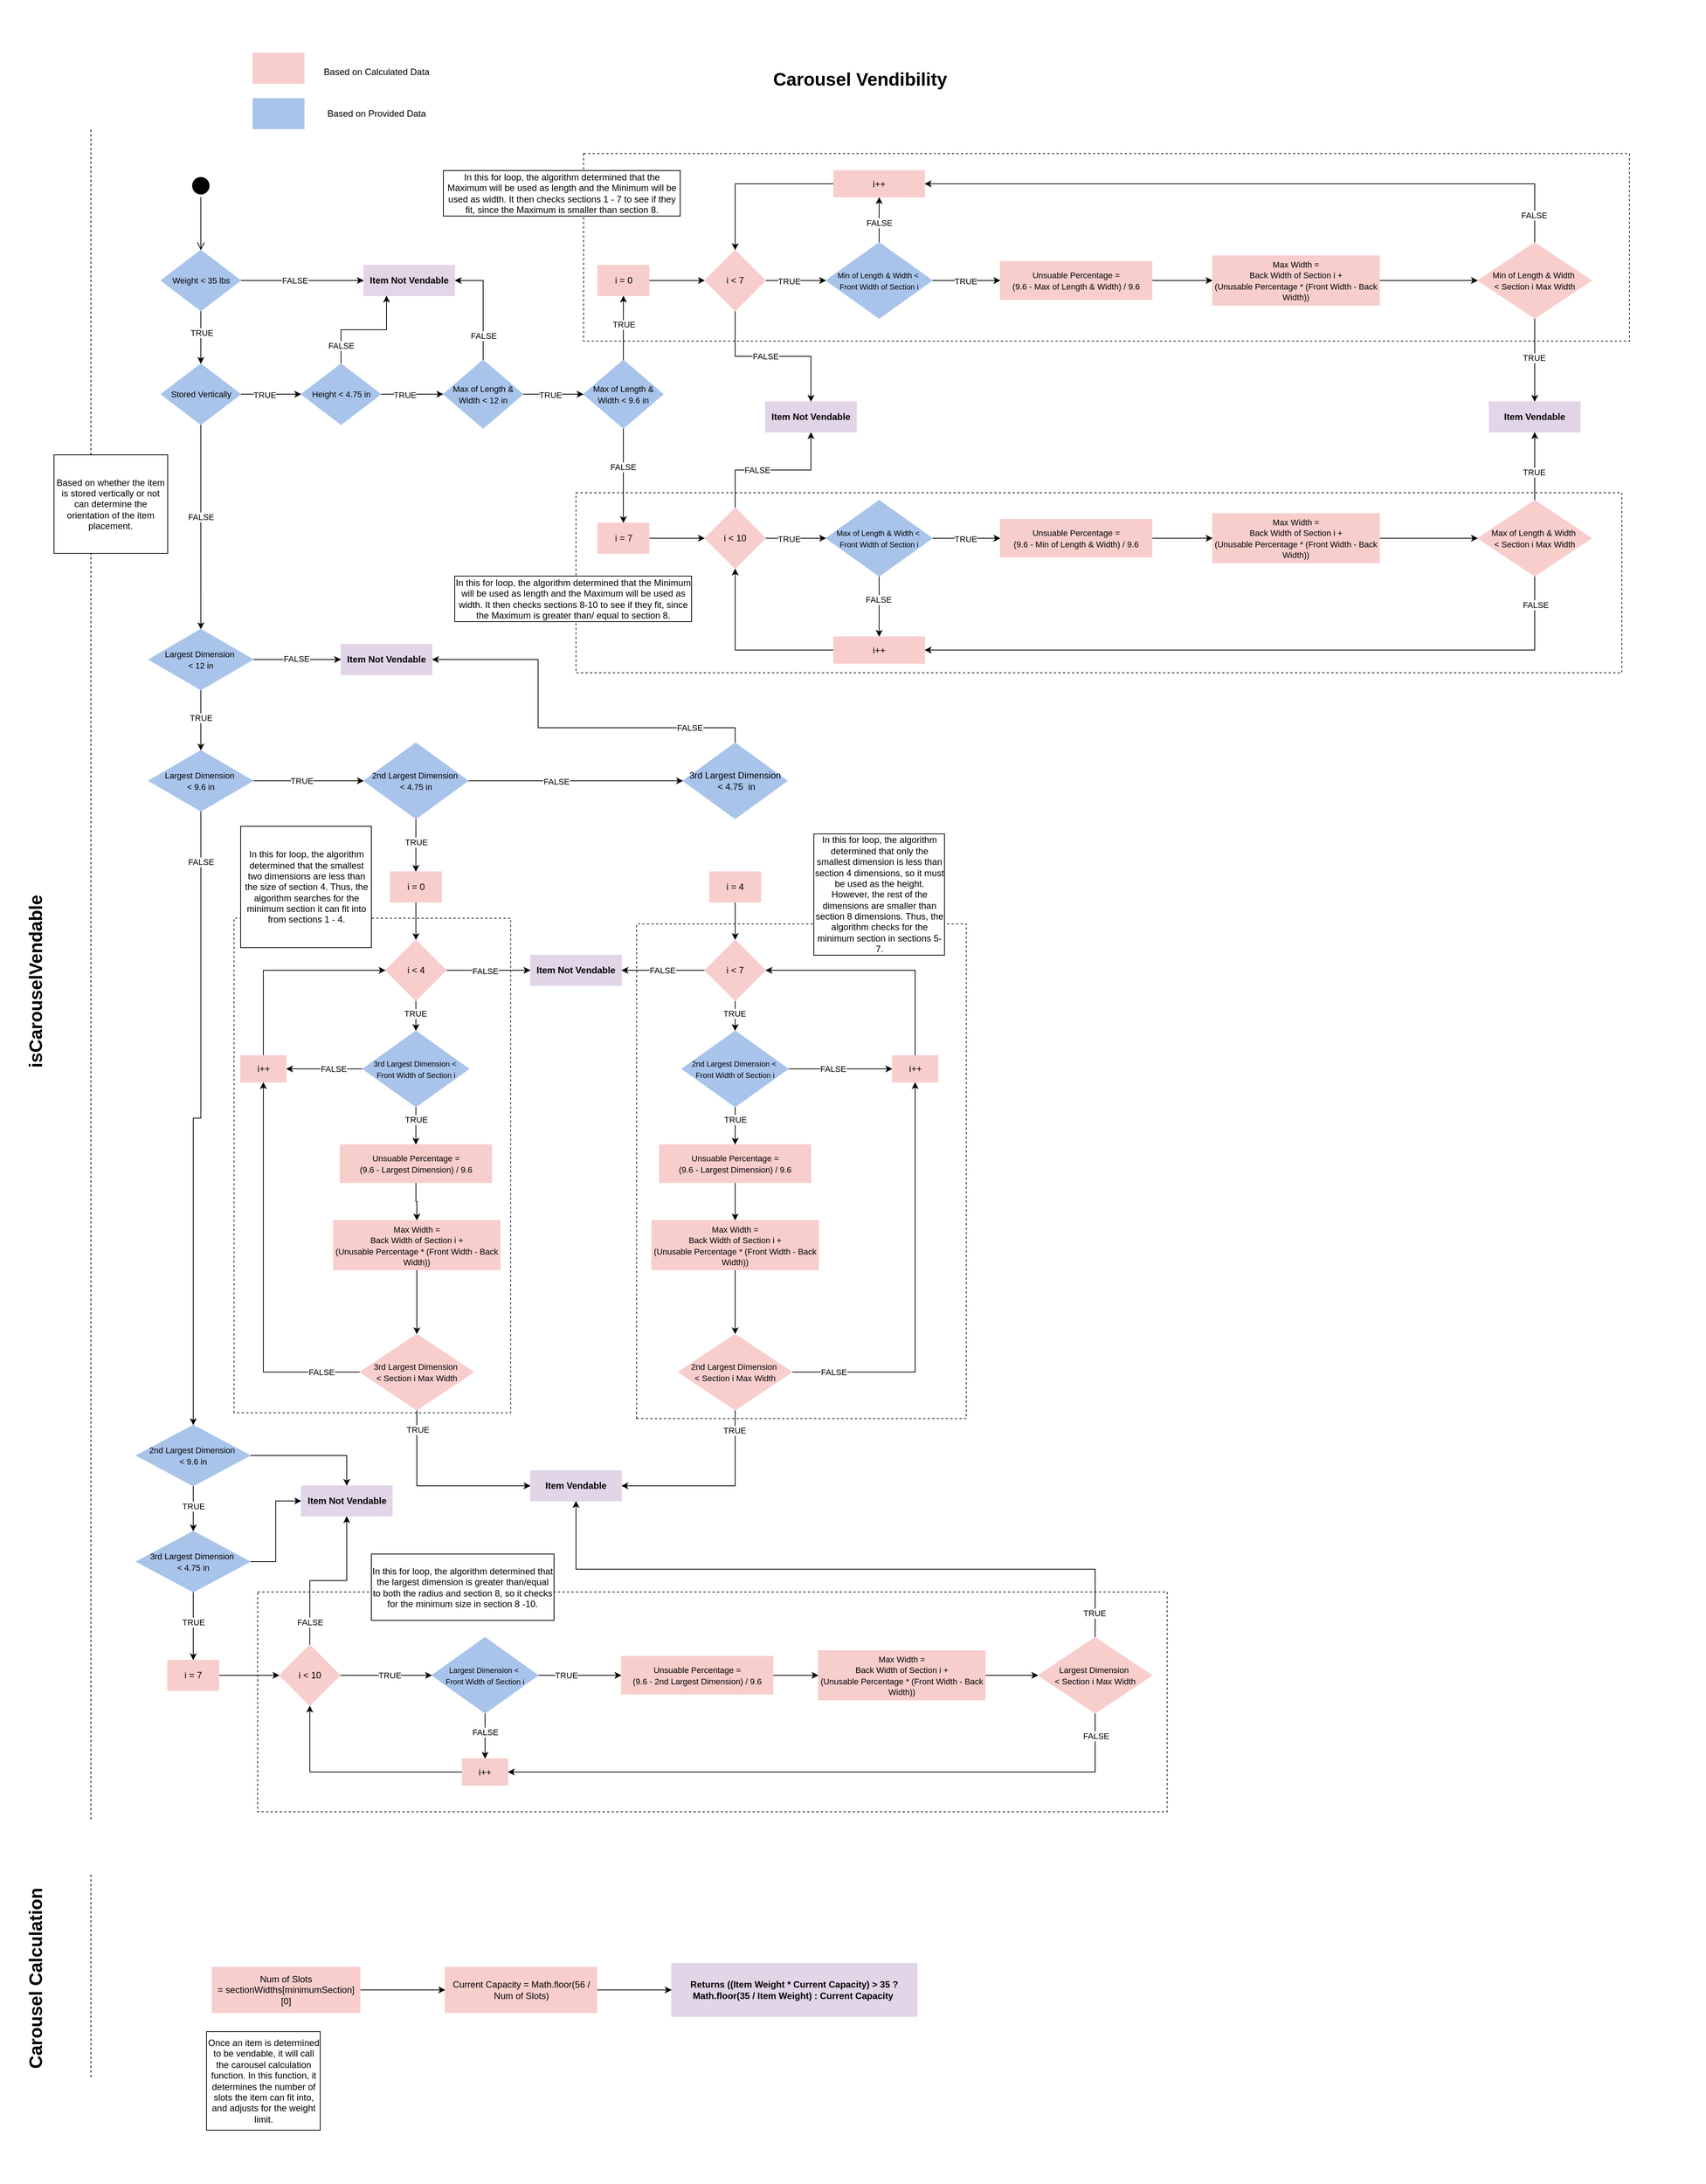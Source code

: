 <mxfile version="24.2.3" type="device">
  <diagram name="Page-1" id="ozAskFoAoxSLJqg7TgyL">
    <mxGraphModel dx="1578" dy="2546" grid="1" gridSize="10" guides="1" tooltips="1" connect="1" arrows="1" fold="1" page="1" pageScale="1" pageWidth="850" pageHeight="1100" math="0" shadow="0">
      <root>
        <mxCell id="0" />
        <mxCell id="1" parent="0" />
        <mxCell id="hSej_JAxDf8bF2lORwO1-246" value="" style="rounded=0;whiteSpace=wrap;html=1;strokeColor=none;" parent="1" vertex="1">
          <mxGeometry x="-160" y="-180" width="2250" height="2880" as="geometry" />
        </mxCell>
        <mxCell id="hSej_JAxDf8bF2lORwO1-244" value="" style="rounded=0;whiteSpace=wrap;html=1;fillColor=none;strokeColor=#1A1A1A;dashed=1;rotation=-90;" parent="1" vertex="1">
          <mxGeometry x="5" y="1175" width="652.5" height="365" as="geometry" />
        </mxCell>
        <mxCell id="hSej_JAxDf8bF2lORwO1-243" value="" style="rounded=0;whiteSpace=wrap;html=1;fillColor=none;strokeColor=#1A1A1A;dashed=1;rotation=-90;" parent="1" vertex="1">
          <mxGeometry x="571.25" y="1147.5" width="652.5" height="435" as="geometry" />
        </mxCell>
        <mxCell id="hSej_JAxDf8bF2lORwO1-85" value="" style="rounded=0;whiteSpace=wrap;html=1;fillColor=none;strokeColor=#1A1A1A;dashed=1;" parent="1" vertex="1">
          <mxGeometry x="610" y="22.5" width="1380" height="247.5" as="geometry" />
        </mxCell>
        <mxCell id="hSej_JAxDf8bF2lORwO1-88" value="" style="rounded=0;whiteSpace=wrap;html=1;fillColor=none;strokeColor=#1A1A1A;dashed=1;" parent="1" vertex="1">
          <mxGeometry x="600" y="470" width="1380" height="237.5" as="geometry" />
        </mxCell>
        <mxCell id="hSej_JAxDf8bF2lORwO1-1" value="" style="ellipse;html=1;shape=startState;fillColor=#000000;strokeColor=#000000;" parent="1" vertex="1">
          <mxGeometry x="90" y="50" width="30" height="30" as="geometry" />
        </mxCell>
        <mxCell id="hSej_JAxDf8bF2lORwO1-2" value="" style="edgeStyle=orthogonalEdgeStyle;html=1;verticalAlign=bottom;endArrow=open;endSize=8;strokeColor=#000000;rounded=0;entryX=0.5;entryY=0;entryDx=0;entryDy=0;" parent="1" source="hSej_JAxDf8bF2lORwO1-1" target="hSej_JAxDf8bF2lORwO1-3" edge="1">
          <mxGeometry relative="1" as="geometry">
            <mxPoint x="105" y="140" as="targetPoint" />
          </mxGeometry>
        </mxCell>
        <mxCell id="hSej_JAxDf8bF2lORwO1-5" value="" style="edgeStyle=orthogonalEdgeStyle;rounded=0;orthogonalLoop=1;jettySize=auto;html=1;" parent="1" source="hSej_JAxDf8bF2lORwO1-3" target="hSej_JAxDf8bF2lORwO1-4" edge="1">
          <mxGeometry relative="1" as="geometry" />
        </mxCell>
        <mxCell id="hSej_JAxDf8bF2lORwO1-8" value="TRUE" style="edgeLabel;html=1;align=center;verticalAlign=middle;resizable=0;points=[];" parent="hSej_JAxDf8bF2lORwO1-5" vertex="1" connectable="0">
          <mxGeometry x="-0.177" y="1" relative="1" as="geometry">
            <mxPoint as="offset" />
          </mxGeometry>
        </mxCell>
        <mxCell id="hSej_JAxDf8bF2lORwO1-78" style="edgeStyle=orthogonalEdgeStyle;rounded=0;orthogonalLoop=1;jettySize=auto;html=1;entryX=0;entryY=0.5;entryDx=0;entryDy=0;" parent="1" source="hSej_JAxDf8bF2lORwO1-3" target="hSej_JAxDf8bF2lORwO1-77" edge="1">
          <mxGeometry relative="1" as="geometry" />
        </mxCell>
        <mxCell id="hSej_JAxDf8bF2lORwO1-81" value="FALSE" style="edgeLabel;html=1;align=center;verticalAlign=middle;resizable=0;points=[];" parent="hSej_JAxDf8bF2lORwO1-78" vertex="1" connectable="0">
          <mxGeometry x="-0.117" relative="1" as="geometry">
            <mxPoint as="offset" />
          </mxGeometry>
        </mxCell>
        <mxCell id="hSej_JAxDf8bF2lORwO1-3" value="&lt;font face=&quot;Helvetica&quot; style=&quot;font-size: 11px;&quot;&gt;Weight &amp;lt; 35 lbs&lt;/font&gt;" style="rhombus;whiteSpace=wrap;html=1;strokeColor=#A9C4EB;fillColor=#A9C4EB;" parent="1" vertex="1">
          <mxGeometry x="52.5" y="150" width="105" height="80" as="geometry" />
        </mxCell>
        <mxCell id="hSej_JAxDf8bF2lORwO1-7" value="" style="edgeStyle=orthogonalEdgeStyle;rounded=0;orthogonalLoop=1;jettySize=auto;html=1;" parent="1" source="hSej_JAxDf8bF2lORwO1-4" target="hSej_JAxDf8bF2lORwO1-6" edge="1">
          <mxGeometry relative="1" as="geometry" />
        </mxCell>
        <mxCell id="hSej_JAxDf8bF2lORwO1-9" value="TRUE" style="edgeLabel;html=1;align=center;verticalAlign=middle;resizable=0;points=[];" parent="hSej_JAxDf8bF2lORwO1-7" vertex="1" connectable="0">
          <mxGeometry x="-0.211" y="-1" relative="1" as="geometry">
            <mxPoint as="offset" />
          </mxGeometry>
        </mxCell>
        <mxCell id="hSej_JAxDf8bF2lORwO1-90" value="" style="edgeStyle=orthogonalEdgeStyle;rounded=0;orthogonalLoop=1;jettySize=auto;html=1;" parent="1" source="hSej_JAxDf8bF2lORwO1-4" target="hSej_JAxDf8bF2lORwO1-89" edge="1">
          <mxGeometry relative="1" as="geometry" />
        </mxCell>
        <mxCell id="hSej_JAxDf8bF2lORwO1-91" value="FALSE" style="edgeLabel;html=1;align=center;verticalAlign=middle;resizable=0;points=[];" parent="hSej_JAxDf8bF2lORwO1-90" vertex="1" connectable="0">
          <mxGeometry x="-0.095" relative="1" as="geometry">
            <mxPoint as="offset" />
          </mxGeometry>
        </mxCell>
        <mxCell id="hSej_JAxDf8bF2lORwO1-4" value="&lt;span style=&quot;font-size: 11px;&quot;&gt;Stored Vertically&lt;/span&gt;" style="rhombus;whiteSpace=wrap;html=1;strokeColor=#A9C4EB;fillColor=#A9C4EB;" parent="1" vertex="1">
          <mxGeometry x="52.5" y="300" width="105" height="80" as="geometry" />
        </mxCell>
        <mxCell id="hSej_JAxDf8bF2lORwO1-11" value="" style="edgeStyle=orthogonalEdgeStyle;rounded=0;orthogonalLoop=1;jettySize=auto;html=1;" parent="1" source="hSej_JAxDf8bF2lORwO1-6" target="hSej_JAxDf8bF2lORwO1-10" edge="1">
          <mxGeometry relative="1" as="geometry" />
        </mxCell>
        <mxCell id="hSej_JAxDf8bF2lORwO1-12" value="TRUE" style="edgeLabel;html=1;align=center;verticalAlign=middle;resizable=0;points=[];" parent="hSej_JAxDf8bF2lORwO1-11" vertex="1" connectable="0">
          <mxGeometry x="-0.236" y="-1" relative="1" as="geometry">
            <mxPoint as="offset" />
          </mxGeometry>
        </mxCell>
        <mxCell id="hSej_JAxDf8bF2lORwO1-79" style="edgeStyle=orthogonalEdgeStyle;rounded=0;orthogonalLoop=1;jettySize=auto;html=1;entryX=0.25;entryY=1;entryDx=0;entryDy=0;" parent="1" source="hSej_JAxDf8bF2lORwO1-6" target="hSej_JAxDf8bF2lORwO1-77" edge="1">
          <mxGeometry relative="1" as="geometry" />
        </mxCell>
        <mxCell id="hSej_JAxDf8bF2lORwO1-82" value="FALSE" style="edgeLabel;html=1;align=center;verticalAlign=middle;resizable=0;points=[];" parent="hSej_JAxDf8bF2lORwO1-79" vertex="1" connectable="0">
          <mxGeometry x="-0.68" relative="1" as="geometry">
            <mxPoint as="offset" />
          </mxGeometry>
        </mxCell>
        <mxCell id="hSej_JAxDf8bF2lORwO1-6" value="&lt;span style=&quot;font-size: 11px;&quot;&gt;Height &amp;lt; 4.75 in&lt;/span&gt;" style="rhombus;whiteSpace=wrap;html=1;strokeColor=#A9C4EB;fillColor=#A9C4EB;" parent="1" vertex="1">
          <mxGeometry x="237.5" y="300" width="105" height="80" as="geometry" />
        </mxCell>
        <mxCell id="hSej_JAxDf8bF2lORwO1-14" value="" style="edgeStyle=orthogonalEdgeStyle;rounded=0;orthogonalLoop=1;jettySize=auto;html=1;" parent="1" source="hSej_JAxDf8bF2lORwO1-10" target="hSej_JAxDf8bF2lORwO1-13" edge="1">
          <mxGeometry relative="1" as="geometry" />
        </mxCell>
        <mxCell id="hSej_JAxDf8bF2lORwO1-43" value="TRUE" style="edgeLabel;html=1;align=center;verticalAlign=middle;resizable=0;points=[];" parent="hSej_JAxDf8bF2lORwO1-14" vertex="1" connectable="0">
          <mxGeometry x="-0.077" y="-1" relative="1" as="geometry">
            <mxPoint x="-1" as="offset" />
          </mxGeometry>
        </mxCell>
        <mxCell id="hSej_JAxDf8bF2lORwO1-80" style="edgeStyle=orthogonalEdgeStyle;rounded=0;orthogonalLoop=1;jettySize=auto;html=1;entryX=1;entryY=0.5;entryDx=0;entryDy=0;" parent="1" source="hSej_JAxDf8bF2lORwO1-10" target="hSej_JAxDf8bF2lORwO1-77" edge="1">
          <mxGeometry relative="1" as="geometry" />
        </mxCell>
        <mxCell id="hSej_JAxDf8bF2lORwO1-83" value="FALSE" style="edgeLabel;html=1;align=center;verticalAlign=middle;resizable=0;points=[];" parent="hSej_JAxDf8bF2lORwO1-80" vertex="1" connectable="0">
          <mxGeometry x="-0.551" relative="1" as="geometry">
            <mxPoint as="offset" />
          </mxGeometry>
        </mxCell>
        <mxCell id="hSej_JAxDf8bF2lORwO1-10" value="&lt;span style=&quot;font-size: 11px;&quot;&gt;Max of Length &amp;amp; Width &amp;lt; 12 in&lt;/span&gt;" style="rhombus;whiteSpace=wrap;html=1;strokeColor=#A9C4EB;fillColor=#A9C4EB;" parent="1" vertex="1">
          <mxGeometry x="425" y="295" width="105" height="90" as="geometry" />
        </mxCell>
        <mxCell id="hSej_JAxDf8bF2lORwO1-18" value="" style="edgeStyle=orthogonalEdgeStyle;rounded=0;orthogonalLoop=1;jettySize=auto;html=1;" parent="1" source="hSej_JAxDf8bF2lORwO1-13" target="hSej_JAxDf8bF2lORwO1-17" edge="1">
          <mxGeometry relative="1" as="geometry" />
        </mxCell>
        <mxCell id="hSej_JAxDf8bF2lORwO1-42" value="TRUE" style="edgeLabel;html=1;align=center;verticalAlign=middle;resizable=0;points=[];" parent="hSej_JAxDf8bF2lORwO1-18" vertex="1" connectable="0">
          <mxGeometry x="0.122" relative="1" as="geometry">
            <mxPoint as="offset" />
          </mxGeometry>
        </mxCell>
        <mxCell id="hSej_JAxDf8bF2lORwO1-67" style="edgeStyle=orthogonalEdgeStyle;rounded=0;orthogonalLoop=1;jettySize=auto;html=1;exitX=0.5;exitY=1;exitDx=0;exitDy=0;entryX=0.5;entryY=0;entryDx=0;entryDy=0;" parent="1" source="hSej_JAxDf8bF2lORwO1-13" target="hSej_JAxDf8bF2lORwO1-46" edge="1">
          <mxGeometry relative="1" as="geometry" />
        </mxCell>
        <mxCell id="hSej_JAxDf8bF2lORwO1-70" value="FALSE" style="edgeLabel;html=1;align=center;verticalAlign=middle;resizable=0;points=[];" parent="hSej_JAxDf8bF2lORwO1-67" vertex="1" connectable="0">
          <mxGeometry x="-0.183" y="-1" relative="1" as="geometry">
            <mxPoint as="offset" />
          </mxGeometry>
        </mxCell>
        <mxCell id="hSej_JAxDf8bF2lORwO1-13" value="&lt;span style=&quot;font-size: 11px;&quot;&gt;Max of Length &amp;amp; Width &amp;lt; 9.6 in&lt;/span&gt;" style="rhombus;whiteSpace=wrap;html=1;strokeColor=#A9C4EB;fillColor=#A9C4EB;" parent="1" vertex="1">
          <mxGeometry x="610" y="295" width="105" height="90" as="geometry" />
        </mxCell>
        <mxCell id="hSej_JAxDf8bF2lORwO1-20" value="" style="edgeStyle=orthogonalEdgeStyle;rounded=0;orthogonalLoop=1;jettySize=auto;html=1;" parent="1" source="hSej_JAxDf8bF2lORwO1-17" target="hSej_JAxDf8bF2lORwO1-19" edge="1">
          <mxGeometry relative="1" as="geometry" />
        </mxCell>
        <mxCell id="hSej_JAxDf8bF2lORwO1-17" value="i = 0" style="whiteSpace=wrap;html=1;fillColor=#F8CECC;strokeColor=#F8CECC;" parent="1" vertex="1">
          <mxGeometry x="628.75" y="170" width="67.5" height="40" as="geometry" />
        </mxCell>
        <mxCell id="hSej_JAxDf8bF2lORwO1-22" value="" style="edgeStyle=orthogonalEdgeStyle;rounded=0;orthogonalLoop=1;jettySize=auto;html=1;" parent="1" source="hSej_JAxDf8bF2lORwO1-19" target="hSej_JAxDf8bF2lORwO1-21" edge="1">
          <mxGeometry relative="1" as="geometry" />
        </mxCell>
        <mxCell id="hSej_JAxDf8bF2lORwO1-25" value="TRUE" style="edgeLabel;html=1;align=center;verticalAlign=middle;resizable=0;points=[];" parent="hSej_JAxDf8bF2lORwO1-22" vertex="1" connectable="0">
          <mxGeometry x="-0.227" y="-1" relative="1" as="geometry">
            <mxPoint as="offset" />
          </mxGeometry>
        </mxCell>
        <mxCell id="hSej_JAxDf8bF2lORwO1-72" value="" style="edgeStyle=orthogonalEdgeStyle;rounded=0;orthogonalLoop=1;jettySize=auto;html=1;" parent="1" source="hSej_JAxDf8bF2lORwO1-19" target="hSej_JAxDf8bF2lORwO1-71" edge="1">
          <mxGeometry relative="1" as="geometry" />
        </mxCell>
        <mxCell id="hSej_JAxDf8bF2lORwO1-74" value="FALSE" style="edgeLabel;html=1;align=center;verticalAlign=middle;resizable=0;points=[];" parent="hSej_JAxDf8bF2lORwO1-72" vertex="1" connectable="0">
          <mxGeometry x="-0.093" relative="1" as="geometry">
            <mxPoint as="offset" />
          </mxGeometry>
        </mxCell>
        <mxCell id="hSej_JAxDf8bF2lORwO1-19" value="i &amp;lt; 7" style="rhombus;whiteSpace=wrap;html=1;fillColor=#F8CECC;strokeColor=#F8CECC;" parent="1" vertex="1">
          <mxGeometry x="770" y="150" width="80" height="80" as="geometry" />
        </mxCell>
        <mxCell id="hSej_JAxDf8bF2lORwO1-24" value="" style="edgeStyle=orthogonalEdgeStyle;rounded=0;orthogonalLoop=1;jettySize=auto;html=1;" parent="1" source="hSej_JAxDf8bF2lORwO1-21" target="hSej_JAxDf8bF2lORwO1-23" edge="1">
          <mxGeometry relative="1" as="geometry" />
        </mxCell>
        <mxCell id="hSej_JAxDf8bF2lORwO1-27" value="TRUE" style="edgeLabel;html=1;align=center;verticalAlign=middle;resizable=0;points=[];" parent="hSej_JAxDf8bF2lORwO1-24" vertex="1" connectable="0">
          <mxGeometry x="-0.03" y="-1" relative="1" as="geometry">
            <mxPoint as="offset" />
          </mxGeometry>
        </mxCell>
        <mxCell id="hSej_JAxDf8bF2lORwO1-36" style="edgeStyle=orthogonalEdgeStyle;rounded=0;orthogonalLoop=1;jettySize=auto;html=1;exitX=0.5;exitY=0;exitDx=0;exitDy=0;entryX=0.5;entryY=1;entryDx=0;entryDy=0;" parent="1" source="hSej_JAxDf8bF2lORwO1-21" target="hSej_JAxDf8bF2lORwO1-34" edge="1">
          <mxGeometry relative="1" as="geometry" />
        </mxCell>
        <mxCell id="hSej_JAxDf8bF2lORwO1-38" value="FALSE" style="edgeLabel;html=1;align=center;verticalAlign=middle;resizable=0;points=[];" parent="hSej_JAxDf8bF2lORwO1-36" vertex="1" connectable="0">
          <mxGeometry x="-0.14" relative="1" as="geometry">
            <mxPoint as="offset" />
          </mxGeometry>
        </mxCell>
        <mxCell id="hSej_JAxDf8bF2lORwO1-21" value="&lt;font style=&quot;font-size: 10px;&quot;&gt;Min of Length &amp;amp; Width &amp;lt;&amp;nbsp;&lt;/font&gt;&lt;div&gt;&lt;font style=&quot;font-size: 10px;&quot;&gt;Front Width of Section i&lt;/font&gt;&lt;/div&gt;" style="rhombus;whiteSpace=wrap;html=1;fillColor=#A9C4EB;strokeColor=#A9C4EB;" parent="1" vertex="1">
          <mxGeometry x="930" y="140" width="140" height="100" as="geometry" />
        </mxCell>
        <mxCell id="hSej_JAxDf8bF2lORwO1-29" value="" style="edgeStyle=orthogonalEdgeStyle;rounded=0;orthogonalLoop=1;jettySize=auto;html=1;" parent="1" source="hSej_JAxDf8bF2lORwO1-23" target="hSej_JAxDf8bF2lORwO1-28" edge="1">
          <mxGeometry relative="1" as="geometry" />
        </mxCell>
        <mxCell id="hSej_JAxDf8bF2lORwO1-23" value="&lt;font style=&quot;font-size: 11px;&quot;&gt;Unsuable Percentage =&lt;/font&gt;&lt;div&gt;&lt;font style=&quot;font-size: 11px;&quot;&gt;(9.6 - Max of Length &amp;amp; Width) / 9.6&lt;/font&gt;&lt;/div&gt;" style="whiteSpace=wrap;html=1;fillColor=#F8CECC;strokeColor=#F8CECC;" parent="1" vertex="1">
          <mxGeometry x="1160" y="165" width="200" height="50" as="geometry" />
        </mxCell>
        <mxCell id="hSej_JAxDf8bF2lORwO1-31" value="" style="edgeStyle=orthogonalEdgeStyle;rounded=0;orthogonalLoop=1;jettySize=auto;html=1;" parent="1" source="hSej_JAxDf8bF2lORwO1-28" target="hSej_JAxDf8bF2lORwO1-30" edge="1">
          <mxGeometry relative="1" as="geometry" />
        </mxCell>
        <mxCell id="hSej_JAxDf8bF2lORwO1-28" value="&lt;font style=&quot;font-size: 11px;&quot;&gt;Max Width =&lt;/font&gt;&lt;div&gt;&lt;font style=&quot;font-size: 11px;&quot;&gt;Back Width of Section i +&lt;/font&gt;&lt;/div&gt;&lt;div&gt;&lt;font style=&quot;font-size: 11px;&quot;&gt;(Unusable Percentage * (Front Width - Back Width))&lt;/font&gt;&lt;/div&gt;" style="whiteSpace=wrap;html=1;fillColor=#F8CECC;strokeColor=#F8CECC;" parent="1" vertex="1">
          <mxGeometry x="1440" y="157.5" width="220" height="65" as="geometry" />
        </mxCell>
        <mxCell id="hSej_JAxDf8bF2lORwO1-33" value="" style="edgeStyle=orthogonalEdgeStyle;rounded=0;orthogonalLoop=1;jettySize=auto;html=1;" parent="1" source="hSej_JAxDf8bF2lORwO1-30" target="hSej_JAxDf8bF2lORwO1-32" edge="1">
          <mxGeometry relative="1" as="geometry" />
        </mxCell>
        <mxCell id="hSej_JAxDf8bF2lORwO1-39" value="TRUE" style="edgeLabel;html=1;align=center;verticalAlign=middle;resizable=0;points=[];" parent="hSej_JAxDf8bF2lORwO1-33" vertex="1" connectable="0">
          <mxGeometry x="-0.064" y="-1" relative="1" as="geometry">
            <mxPoint as="offset" />
          </mxGeometry>
        </mxCell>
        <mxCell id="hSej_JAxDf8bF2lORwO1-35" value="" style="edgeStyle=orthogonalEdgeStyle;rounded=0;orthogonalLoop=1;jettySize=auto;html=1;exitX=0.5;exitY=0;exitDx=0;exitDy=0;entryX=1;entryY=0.5;entryDx=0;entryDy=0;" parent="1" source="hSej_JAxDf8bF2lORwO1-30" target="hSej_JAxDf8bF2lORwO1-34" edge="1">
          <mxGeometry relative="1" as="geometry" />
        </mxCell>
        <mxCell id="hSej_JAxDf8bF2lORwO1-40" value="FALSE" style="edgeLabel;html=1;align=center;verticalAlign=middle;resizable=0;points=[];" parent="hSej_JAxDf8bF2lORwO1-35" vertex="1" connectable="0">
          <mxGeometry x="-0.917" y="1" relative="1" as="geometry">
            <mxPoint as="offset" />
          </mxGeometry>
        </mxCell>
        <mxCell id="hSej_JAxDf8bF2lORwO1-30" value="&lt;font style=&quot;font-size: 11px;&quot;&gt;Min of Length &amp;amp; Width&amp;nbsp;&lt;/font&gt;&lt;div&gt;&lt;font style=&quot;font-size: 11px;&quot;&gt;&amp;lt; Section i Max Width&lt;/font&gt;&lt;/div&gt;" style="rhombus;whiteSpace=wrap;html=1;fillColor=#F8CECC;strokeColor=#F8CECC;" parent="1" vertex="1">
          <mxGeometry x="1790" y="140" width="150" height="100" as="geometry" />
        </mxCell>
        <mxCell id="hSej_JAxDf8bF2lORwO1-32" value="&lt;b&gt;Item Vendable&lt;/b&gt;" style="whiteSpace=wrap;html=1;fillColor=#E1D5E7;strokeColor=#E1D5E7;" parent="1" vertex="1">
          <mxGeometry x="1805" y="350" width="120" height="40" as="geometry" />
        </mxCell>
        <mxCell id="hSej_JAxDf8bF2lORwO1-41" style="edgeStyle=orthogonalEdgeStyle;rounded=0;orthogonalLoop=1;jettySize=auto;html=1;entryX=0.5;entryY=0;entryDx=0;entryDy=0;" parent="1" source="hSej_JAxDf8bF2lORwO1-34" target="hSej_JAxDf8bF2lORwO1-19" edge="1">
          <mxGeometry relative="1" as="geometry" />
        </mxCell>
        <mxCell id="hSej_JAxDf8bF2lORwO1-34" value="i++" style="whiteSpace=wrap;html=1;fillColor=#F8CECC;strokeColor=#F8CECC;" parent="1" vertex="1">
          <mxGeometry x="940" y="45" width="120" height="35" as="geometry" />
        </mxCell>
        <mxCell id="hSej_JAxDf8bF2lORwO1-45" value="" style="edgeStyle=orthogonalEdgeStyle;rounded=0;orthogonalLoop=1;jettySize=auto;html=1;" parent="1" source="hSej_JAxDf8bF2lORwO1-46" target="hSej_JAxDf8bF2lORwO1-49" edge="1">
          <mxGeometry relative="1" as="geometry" />
        </mxCell>
        <mxCell id="hSej_JAxDf8bF2lORwO1-46" value="i = 7" style="whiteSpace=wrap;html=1;fillColor=#F8CECC;strokeColor=#F8CECC;" parent="1" vertex="1">
          <mxGeometry x="628.75" y="510" width="67.5" height="40" as="geometry" />
        </mxCell>
        <mxCell id="hSej_JAxDf8bF2lORwO1-47" value="" style="edgeStyle=orthogonalEdgeStyle;rounded=0;orthogonalLoop=1;jettySize=auto;html=1;" parent="1" source="hSej_JAxDf8bF2lORwO1-49" target="hSej_JAxDf8bF2lORwO1-54" edge="1">
          <mxGeometry relative="1" as="geometry" />
        </mxCell>
        <mxCell id="hSej_JAxDf8bF2lORwO1-48" value="TRUE" style="edgeLabel;html=1;align=center;verticalAlign=middle;resizable=0;points=[];" parent="hSej_JAxDf8bF2lORwO1-47" vertex="1" connectable="0">
          <mxGeometry x="-0.227" y="-1" relative="1" as="geometry">
            <mxPoint as="offset" />
          </mxGeometry>
        </mxCell>
        <mxCell id="hSej_JAxDf8bF2lORwO1-73" value="" style="edgeStyle=orthogonalEdgeStyle;rounded=0;orthogonalLoop=1;jettySize=auto;html=1;" parent="1" source="hSej_JAxDf8bF2lORwO1-49" target="hSej_JAxDf8bF2lORwO1-71" edge="1">
          <mxGeometry relative="1" as="geometry" />
        </mxCell>
        <mxCell id="hSej_JAxDf8bF2lORwO1-75" value="FALSE" style="edgeLabel;html=1;align=center;verticalAlign=middle;resizable=0;points=[];" parent="hSej_JAxDf8bF2lORwO1-73" vertex="1" connectable="0">
          <mxGeometry x="-0.21" relative="1" as="geometry">
            <mxPoint as="offset" />
          </mxGeometry>
        </mxCell>
        <mxCell id="hSej_JAxDf8bF2lORwO1-49" value="i &amp;lt; 10" style="rhombus;whiteSpace=wrap;html=1;fillColor=#F8CECC;strokeColor=#F8CECC;" parent="1" vertex="1">
          <mxGeometry x="770" y="490" width="80" height="80" as="geometry" />
        </mxCell>
        <mxCell id="hSej_JAxDf8bF2lORwO1-50" value="" style="edgeStyle=orthogonalEdgeStyle;rounded=0;orthogonalLoop=1;jettySize=auto;html=1;" parent="1" source="hSej_JAxDf8bF2lORwO1-54" target="hSej_JAxDf8bF2lORwO1-56" edge="1">
          <mxGeometry relative="1" as="geometry" />
        </mxCell>
        <mxCell id="hSej_JAxDf8bF2lORwO1-51" value="TRUE" style="edgeLabel;html=1;align=center;verticalAlign=middle;resizable=0;points=[];" parent="hSej_JAxDf8bF2lORwO1-50" vertex="1" connectable="0">
          <mxGeometry x="-0.03" y="-1" relative="1" as="geometry">
            <mxPoint as="offset" />
          </mxGeometry>
        </mxCell>
        <mxCell id="hSej_JAxDf8bF2lORwO1-65" style="edgeStyle=orthogonalEdgeStyle;rounded=0;orthogonalLoop=1;jettySize=auto;html=1;entryX=0.5;entryY=0;entryDx=0;entryDy=0;" parent="1" source="hSej_JAxDf8bF2lORwO1-54" target="hSej_JAxDf8bF2lORwO1-63" edge="1">
          <mxGeometry relative="1" as="geometry" />
        </mxCell>
        <mxCell id="hSej_JAxDf8bF2lORwO1-68" value="FALSE" style="edgeLabel;html=1;align=center;verticalAlign=middle;resizable=0;points=[];" parent="hSej_JAxDf8bF2lORwO1-65" vertex="1" connectable="0">
          <mxGeometry x="-0.223" y="-1" relative="1" as="geometry">
            <mxPoint as="offset" />
          </mxGeometry>
        </mxCell>
        <mxCell id="hSej_JAxDf8bF2lORwO1-54" value="&lt;font style=&quot;font-size: 10px;&quot;&gt;Max of Length &amp;amp; Width &amp;lt;&amp;nbsp;&lt;/font&gt;&lt;div&gt;&lt;font style=&quot;font-size: 10px;&quot;&gt;Front Width of Section i&lt;/font&gt;&lt;/div&gt;" style="rhombus;whiteSpace=wrap;html=1;fillColor=#A9C4EB;strokeColor=#A9C4EB;" parent="1" vertex="1">
          <mxGeometry x="930" y="480" width="140" height="100" as="geometry" />
        </mxCell>
        <mxCell id="hSej_JAxDf8bF2lORwO1-55" value="" style="edgeStyle=orthogonalEdgeStyle;rounded=0;orthogonalLoop=1;jettySize=auto;html=1;" parent="1" source="hSej_JAxDf8bF2lORwO1-56" target="hSej_JAxDf8bF2lORwO1-58" edge="1">
          <mxGeometry relative="1" as="geometry" />
        </mxCell>
        <mxCell id="hSej_JAxDf8bF2lORwO1-56" value="&lt;font style=&quot;font-size: 11px;&quot;&gt;Unsuable Percentage =&lt;/font&gt;&lt;div&gt;&lt;font style=&quot;font-size: 11px;&quot;&gt;(9.6 - Min of Length &amp;amp; Width) / 9.6&lt;/font&gt;&lt;/div&gt;" style="whiteSpace=wrap;html=1;fillColor=#F8CECC;strokeColor=#F8CECC;" parent="1" vertex="1">
          <mxGeometry x="1160" y="505" width="200" height="50" as="geometry" />
        </mxCell>
        <mxCell id="hSej_JAxDf8bF2lORwO1-57" value="" style="edgeStyle=orthogonalEdgeStyle;rounded=0;orthogonalLoop=1;jettySize=auto;html=1;" parent="1" source="hSej_JAxDf8bF2lORwO1-58" target="hSej_JAxDf8bF2lORwO1-61" edge="1">
          <mxGeometry relative="1" as="geometry" />
        </mxCell>
        <mxCell id="hSej_JAxDf8bF2lORwO1-58" value="&lt;font style=&quot;font-size: 11px;&quot;&gt;Max Width =&lt;/font&gt;&lt;div&gt;&lt;font style=&quot;font-size: 11px;&quot;&gt;Back Width of Section i +&lt;/font&gt;&lt;/div&gt;&lt;div&gt;&lt;font style=&quot;font-size: 11px;&quot;&gt;(Unusable Percentage * (Front Width - Back Width))&lt;/font&gt;&lt;/div&gt;" style="whiteSpace=wrap;html=1;fillColor=#F8CECC;strokeColor=#F8CECC;" parent="1" vertex="1">
          <mxGeometry x="1440" y="497.5" width="220" height="65" as="geometry" />
        </mxCell>
        <mxCell id="hSej_JAxDf8bF2lORwO1-59" value="" style="edgeStyle=orthogonalEdgeStyle;rounded=0;orthogonalLoop=1;jettySize=auto;html=1;entryX=1;entryY=0.5;entryDx=0;entryDy=0;exitX=0.5;exitY=1;exitDx=0;exitDy=0;" parent="1" source="hSej_JAxDf8bF2lORwO1-61" target="hSej_JAxDf8bF2lORwO1-63" edge="1">
          <mxGeometry relative="1" as="geometry" />
        </mxCell>
        <mxCell id="hSej_JAxDf8bF2lORwO1-60" value="FALSE" style="edgeLabel;html=1;align=center;verticalAlign=middle;resizable=0;points=[];" parent="hSej_JAxDf8bF2lORwO1-59" vertex="1" connectable="0">
          <mxGeometry x="-0.917" y="1" relative="1" as="geometry">
            <mxPoint as="offset" />
          </mxGeometry>
        </mxCell>
        <mxCell id="hSej_JAxDf8bF2lORwO1-66" style="edgeStyle=orthogonalEdgeStyle;rounded=0;orthogonalLoop=1;jettySize=auto;html=1;exitX=0.5;exitY=0;exitDx=0;exitDy=0;entryX=0.5;entryY=1;entryDx=0;entryDy=0;" parent="1" source="hSej_JAxDf8bF2lORwO1-61" target="hSej_JAxDf8bF2lORwO1-32" edge="1">
          <mxGeometry relative="1" as="geometry" />
        </mxCell>
        <mxCell id="hSej_JAxDf8bF2lORwO1-69" value="TRUE" style="edgeLabel;html=1;align=center;verticalAlign=middle;resizable=0;points=[];" parent="hSej_JAxDf8bF2lORwO1-66" vertex="1" connectable="0">
          <mxGeometry x="-0.163" y="1" relative="1" as="geometry">
            <mxPoint as="offset" />
          </mxGeometry>
        </mxCell>
        <mxCell id="hSej_JAxDf8bF2lORwO1-61" value="&lt;font style=&quot;font-size: 11px;&quot;&gt;Max of Length &amp;amp; Width&amp;nbsp;&lt;/font&gt;&lt;div&gt;&lt;font style=&quot;font-size: 11px;&quot;&gt;&amp;lt; Section i Max Width&lt;/font&gt;&lt;/div&gt;" style="rhombus;whiteSpace=wrap;html=1;fillColor=#F8CECC;strokeColor=#F8CECC;" parent="1" vertex="1">
          <mxGeometry x="1790" y="480" width="150" height="100" as="geometry" />
        </mxCell>
        <mxCell id="hSej_JAxDf8bF2lORwO1-62" style="edgeStyle=orthogonalEdgeStyle;rounded=0;orthogonalLoop=1;jettySize=auto;html=1;entryX=0.5;entryY=1;entryDx=0;entryDy=0;" parent="1" source="hSej_JAxDf8bF2lORwO1-63" target="hSej_JAxDf8bF2lORwO1-49" edge="1">
          <mxGeometry relative="1" as="geometry" />
        </mxCell>
        <mxCell id="hSej_JAxDf8bF2lORwO1-63" value="i++" style="whiteSpace=wrap;html=1;fillColor=#F8CECC;strokeColor=#F8CECC;" parent="1" vertex="1">
          <mxGeometry x="940" y="660" width="120" height="35" as="geometry" />
        </mxCell>
        <mxCell id="hSej_JAxDf8bF2lORwO1-71" value="&lt;b&gt;Item Not Vendable&lt;/b&gt;" style="whiteSpace=wrap;html=1;fillColor=#E1D5E7;strokeColor=#E1D5E7;" parent="1" vertex="1">
          <mxGeometry x="850" y="350" width="120" height="40" as="geometry" />
        </mxCell>
        <mxCell id="hSej_JAxDf8bF2lORwO1-77" value="&lt;b&gt;Item Not Vendable&lt;/b&gt;" style="whiteSpace=wrap;html=1;fillColor=#E1D5E7;strokeColor=#E1D5E7;" parent="1" vertex="1">
          <mxGeometry x="320" y="170" width="120" height="40" as="geometry" />
        </mxCell>
        <mxCell id="hSej_JAxDf8bF2lORwO1-93" value="" style="edgeStyle=orthogonalEdgeStyle;rounded=0;orthogonalLoop=1;jettySize=auto;html=1;" parent="1" source="hSej_JAxDf8bF2lORwO1-89" target="hSej_JAxDf8bF2lORwO1-92" edge="1">
          <mxGeometry relative="1" as="geometry" />
        </mxCell>
        <mxCell id="hSej_JAxDf8bF2lORwO1-94" value="TRUE" style="edgeLabel;html=1;align=center;verticalAlign=middle;resizable=0;points=[];" parent="hSej_JAxDf8bF2lORwO1-93" vertex="1" connectable="0">
          <mxGeometry x="-0.092" relative="1" as="geometry">
            <mxPoint as="offset" />
          </mxGeometry>
        </mxCell>
        <mxCell id="hSej_JAxDf8bF2lORwO1-105" style="edgeStyle=orthogonalEdgeStyle;rounded=0;orthogonalLoop=1;jettySize=auto;html=1;entryX=0;entryY=0.5;entryDx=0;entryDy=0;" parent="1" source="hSej_JAxDf8bF2lORwO1-89" target="hSej_JAxDf8bF2lORwO1-104" edge="1">
          <mxGeometry relative="1" as="geometry" />
        </mxCell>
        <mxCell id="hSej_JAxDf8bF2lORwO1-107" value="FALSE" style="edgeLabel;html=1;align=center;verticalAlign=middle;resizable=0;points=[];" parent="hSej_JAxDf8bF2lORwO1-105" vertex="1" connectable="0">
          <mxGeometry x="-0.03" y="1" relative="1" as="geometry">
            <mxPoint as="offset" />
          </mxGeometry>
        </mxCell>
        <mxCell id="hSej_JAxDf8bF2lORwO1-89" value="&lt;span style=&quot;font-size: 11px;&quot;&gt;Largest Dimension&amp;nbsp;&lt;/span&gt;&lt;div&gt;&lt;span style=&quot;font-size: 11px;&quot;&gt;&amp;lt; 12 in&lt;/span&gt;&lt;/div&gt;" style="rhombus;whiteSpace=wrap;html=1;strokeColor=#A9C4EB;fillColor=#A9C4EB;" parent="1" vertex="1">
          <mxGeometry x="36.25" y="650" width="137.5" height="80" as="geometry" />
        </mxCell>
        <mxCell id="hSej_JAxDf8bF2lORwO1-96" value="" style="edgeStyle=orthogonalEdgeStyle;rounded=0;orthogonalLoop=1;jettySize=auto;html=1;" parent="1" source="hSej_JAxDf8bF2lORwO1-92" target="hSej_JAxDf8bF2lORwO1-95" edge="1">
          <mxGeometry relative="1" as="geometry" />
        </mxCell>
        <mxCell id="hSej_JAxDf8bF2lORwO1-100" value="TRUE" style="edgeLabel;html=1;align=center;verticalAlign=middle;resizable=0;points=[];" parent="hSej_JAxDf8bF2lORwO1-96" vertex="1" connectable="0">
          <mxGeometry x="-0.126" relative="1" as="geometry">
            <mxPoint as="offset" />
          </mxGeometry>
        </mxCell>
        <mxCell id="hSej_JAxDf8bF2lORwO1-220" value="" style="edgeStyle=orthogonalEdgeStyle;rounded=0;orthogonalLoop=1;jettySize=auto;html=1;" parent="1" source="hSej_JAxDf8bF2lORwO1-92" target="hSej_JAxDf8bF2lORwO1-219" edge="1">
          <mxGeometry relative="1" as="geometry" />
        </mxCell>
        <mxCell id="hSej_JAxDf8bF2lORwO1-230" value="FALSE" style="edgeLabel;html=1;align=center;verticalAlign=middle;resizable=0;points=[];" parent="hSej_JAxDf8bF2lORwO1-220" vertex="1" connectable="0">
          <mxGeometry x="-0.837" relative="1" as="geometry">
            <mxPoint as="offset" />
          </mxGeometry>
        </mxCell>
        <mxCell id="hSej_JAxDf8bF2lORwO1-92" value="&lt;span style=&quot;font-size: 11px;&quot;&gt;Largest Dimension&amp;nbsp;&lt;/span&gt;&lt;div&gt;&lt;span style=&quot;font-size: 11px;&quot;&gt;&amp;lt; 9.6 in&lt;/span&gt;&lt;/div&gt;" style="rhombus;whiteSpace=wrap;html=1;strokeColor=#A9C4EB;fillColor=#A9C4EB;" parent="1" vertex="1">
          <mxGeometry x="36.25" y="810" width="137.5" height="80" as="geometry" />
        </mxCell>
        <mxCell id="hSej_JAxDf8bF2lORwO1-98" value="" style="edgeStyle=orthogonalEdgeStyle;rounded=0;orthogonalLoop=1;jettySize=auto;html=1;" parent="1" source="hSej_JAxDf8bF2lORwO1-95" target="hSej_JAxDf8bF2lORwO1-97" edge="1">
          <mxGeometry relative="1" as="geometry" />
        </mxCell>
        <mxCell id="hSej_JAxDf8bF2lORwO1-101" value="FALSE" style="edgeLabel;html=1;align=center;verticalAlign=middle;resizable=0;points=[];" parent="hSej_JAxDf8bF2lORwO1-98" vertex="1" connectable="0">
          <mxGeometry x="-0.183" y="-1" relative="1" as="geometry">
            <mxPoint as="offset" />
          </mxGeometry>
        </mxCell>
        <mxCell id="hSej_JAxDf8bF2lORwO1-103" value="" style="edgeStyle=orthogonalEdgeStyle;rounded=0;orthogonalLoop=1;jettySize=auto;html=1;entryX=0.5;entryY=0;entryDx=0;entryDy=0;" parent="1" source="hSej_JAxDf8bF2lORwO1-95" target="hSej_JAxDf8bF2lORwO1-111" edge="1">
          <mxGeometry relative="1" as="geometry">
            <mxPoint x="388.833" y="950" as="targetPoint" />
          </mxGeometry>
        </mxCell>
        <mxCell id="hSej_JAxDf8bF2lORwO1-172" value="TRUE" style="edgeLabel;html=1;align=center;verticalAlign=middle;resizable=0;points=[];" parent="hSej_JAxDf8bF2lORwO1-103" vertex="1" connectable="0">
          <mxGeometry x="-0.128" relative="1" as="geometry">
            <mxPoint as="offset" />
          </mxGeometry>
        </mxCell>
        <mxCell id="hSej_JAxDf8bF2lORwO1-95" value="&lt;span style=&quot;font-size: 11px;&quot;&gt;2nd Largest Dimension&amp;nbsp;&lt;/span&gt;&lt;div&gt;&lt;span style=&quot;font-size: 11px;&quot;&gt;&amp;lt; 4.75 in&lt;/span&gt;&lt;/div&gt;" style="rhombus;whiteSpace=wrap;html=1;strokeColor=#A9C4EB;fillColor=#A9C4EB;" parent="1" vertex="1">
          <mxGeometry x="320" y="800" width="137.5" height="100" as="geometry" />
        </mxCell>
        <mxCell id="hSej_JAxDf8bF2lORwO1-108" style="edgeStyle=orthogonalEdgeStyle;rounded=0;orthogonalLoop=1;jettySize=auto;html=1;entryX=1;entryY=0.5;entryDx=0;entryDy=0;exitX=0.5;exitY=0;exitDx=0;exitDy=0;" parent="1" source="hSej_JAxDf8bF2lORwO1-97" target="hSej_JAxDf8bF2lORwO1-104" edge="1">
          <mxGeometry relative="1" as="geometry">
            <Array as="points">
              <mxPoint x="810" y="780" />
              <mxPoint x="550" y="780" />
              <mxPoint x="550" y="690" />
            </Array>
          </mxGeometry>
        </mxCell>
        <mxCell id="hSej_JAxDf8bF2lORwO1-110" value="FALSE" style="edgeLabel;html=1;align=center;verticalAlign=middle;resizable=0;points=[];" parent="hSej_JAxDf8bF2lORwO1-108" vertex="1" connectable="0">
          <mxGeometry x="-0.635" y="1" relative="1" as="geometry">
            <mxPoint x="13" y="-1" as="offset" />
          </mxGeometry>
        </mxCell>
        <mxCell id="hSej_JAxDf8bF2lORwO1-97" value="3rd Largest Dimension&lt;div&gt;&amp;nbsp;&amp;lt; 4.75&amp;nbsp; in&lt;/div&gt;" style="rhombus;whiteSpace=wrap;html=1;strokeColor=#A9C4EB;fillColor=#A9C4EB;" parent="1" vertex="1">
          <mxGeometry x="741.25" y="800" width="137.5" height="100" as="geometry" />
        </mxCell>
        <mxCell id="hSej_JAxDf8bF2lORwO1-104" value="&lt;b&gt;Item Not Vendable&lt;/b&gt;" style="whiteSpace=wrap;html=1;fillColor=#E1D5E7;strokeColor=#E1D5E7;" parent="1" vertex="1">
          <mxGeometry x="290" y="670" width="120" height="40" as="geometry" />
        </mxCell>
        <mxCell id="hSej_JAxDf8bF2lORwO1-118" value="" style="edgeStyle=orthogonalEdgeStyle;rounded=0;orthogonalLoop=1;jettySize=auto;html=1;" parent="1" source="hSej_JAxDf8bF2lORwO1-111" target="hSej_JAxDf8bF2lORwO1-112" edge="1">
          <mxGeometry relative="1" as="geometry" />
        </mxCell>
        <mxCell id="hSej_JAxDf8bF2lORwO1-111" value="i = 0" style="whiteSpace=wrap;html=1;fillColor=#F8CECC;strokeColor=#F8CECC;" parent="1" vertex="1">
          <mxGeometry x="355" y="970" width="67.5" height="40" as="geometry" />
        </mxCell>
        <mxCell id="hSej_JAxDf8bF2lORwO1-119" value="" style="edgeStyle=orthogonalEdgeStyle;rounded=0;orthogonalLoop=1;jettySize=auto;html=1;" parent="1" source="hSej_JAxDf8bF2lORwO1-112" target="hSej_JAxDf8bF2lORwO1-113" edge="1">
          <mxGeometry relative="1" as="geometry" />
        </mxCell>
        <mxCell id="hSej_JAxDf8bF2lORwO1-122" value="TRUE" style="edgeLabel;html=1;align=center;verticalAlign=middle;resizable=0;points=[];" parent="hSej_JAxDf8bF2lORwO1-119" vertex="1" connectable="0">
          <mxGeometry x="-0.168" y="-1" relative="1" as="geometry">
            <mxPoint as="offset" />
          </mxGeometry>
        </mxCell>
        <mxCell id="hSej_JAxDf8bF2lORwO1-177" style="edgeStyle=orthogonalEdgeStyle;rounded=0;orthogonalLoop=1;jettySize=auto;html=1;entryX=0;entryY=0.5;entryDx=0;entryDy=0;" parent="1" source="hSej_JAxDf8bF2lORwO1-112" target="hSej_JAxDf8bF2lORwO1-174" edge="1">
          <mxGeometry relative="1" as="geometry" />
        </mxCell>
        <mxCell id="hSej_JAxDf8bF2lORwO1-178" value="FALSE" style="edgeLabel;html=1;align=center;verticalAlign=middle;resizable=0;points=[];" parent="hSej_JAxDf8bF2lORwO1-177" vertex="1" connectable="0">
          <mxGeometry x="-0.083" y="-1" relative="1" as="geometry">
            <mxPoint as="offset" />
          </mxGeometry>
        </mxCell>
        <mxCell id="hSej_JAxDf8bF2lORwO1-112" value="i &amp;lt; 4" style="rhombus;whiteSpace=wrap;html=1;fillColor=#F8CECC;strokeColor=#F8CECC;" parent="1" vertex="1">
          <mxGeometry x="348.75" y="1060" width="80" height="80" as="geometry" />
        </mxCell>
        <mxCell id="hSej_JAxDf8bF2lORwO1-120" value="" style="edgeStyle=orthogonalEdgeStyle;rounded=0;orthogonalLoop=1;jettySize=auto;html=1;" parent="1" source="hSej_JAxDf8bF2lORwO1-113" target="hSej_JAxDf8bF2lORwO1-114" edge="1">
          <mxGeometry relative="1" as="geometry" />
        </mxCell>
        <mxCell id="hSej_JAxDf8bF2lORwO1-123" value="TRUE" style="edgeLabel;html=1;align=center;verticalAlign=middle;resizable=0;points=[];" parent="hSej_JAxDf8bF2lORwO1-120" vertex="1" connectable="0">
          <mxGeometry x="-0.335" relative="1" as="geometry">
            <mxPoint as="offset" />
          </mxGeometry>
        </mxCell>
        <mxCell id="hSej_JAxDf8bF2lORwO1-129" style="edgeStyle=orthogonalEdgeStyle;rounded=0;orthogonalLoop=1;jettySize=auto;html=1;entryX=1;entryY=0.5;entryDx=0;entryDy=0;" parent="1" source="hSej_JAxDf8bF2lORwO1-113" target="hSej_JAxDf8bF2lORwO1-115" edge="1">
          <mxGeometry relative="1" as="geometry" />
        </mxCell>
        <mxCell id="hSej_JAxDf8bF2lORwO1-131" value="FALSE" style="edgeLabel;html=1;align=center;verticalAlign=middle;resizable=0;points=[];" parent="hSej_JAxDf8bF2lORwO1-129" vertex="1" connectable="0">
          <mxGeometry x="-0.681" relative="1" as="geometry">
            <mxPoint x="-23" as="offset" />
          </mxGeometry>
        </mxCell>
        <mxCell id="hSej_JAxDf8bF2lORwO1-113" value="&lt;font style=&quot;font-size: 10px;&quot;&gt;3rd Largest Dimension &amp;lt;&amp;nbsp;&lt;/font&gt;&lt;div&gt;&lt;font style=&quot;font-size: 10px;&quot;&gt;Front Width of Section i&lt;/font&gt;&lt;/div&gt;" style="rhombus;whiteSpace=wrap;html=1;fillColor=#A9C4EB;strokeColor=#A9C4EB;" parent="1" vertex="1">
          <mxGeometry x="318.75" y="1180" width="140" height="100" as="geometry" />
        </mxCell>
        <mxCell id="hSej_JAxDf8bF2lORwO1-121" style="edgeStyle=orthogonalEdgeStyle;rounded=0;orthogonalLoop=1;jettySize=auto;html=1;entryX=0.5;entryY=0;entryDx=0;entryDy=0;" parent="1" source="hSej_JAxDf8bF2lORwO1-114" target="hSej_JAxDf8bF2lORwO1-116" edge="1">
          <mxGeometry relative="1" as="geometry" />
        </mxCell>
        <mxCell id="hSej_JAxDf8bF2lORwO1-114" value="&lt;font style=&quot;font-size: 11px;&quot;&gt;Unsuable Percentage =&lt;/font&gt;&lt;div&gt;&lt;font style=&quot;font-size: 11px;&quot;&gt;(9.6 - Largest Dimension) / 9.6&lt;/font&gt;&lt;/div&gt;" style="whiteSpace=wrap;html=1;fillColor=#F8CECC;strokeColor=#F8CECC;" parent="1" vertex="1">
          <mxGeometry x="288.75" y="1330" width="200" height="50" as="geometry" />
        </mxCell>
        <mxCell id="hSej_JAxDf8bF2lORwO1-132" style="edgeStyle=orthogonalEdgeStyle;rounded=0;orthogonalLoop=1;jettySize=auto;html=1;exitX=0.5;exitY=0;exitDx=0;exitDy=0;entryX=0;entryY=0.5;entryDx=0;entryDy=0;" parent="1" source="hSej_JAxDf8bF2lORwO1-115" target="hSej_JAxDf8bF2lORwO1-112" edge="1">
          <mxGeometry relative="1" as="geometry" />
        </mxCell>
        <mxCell id="hSej_JAxDf8bF2lORwO1-115" value="i++" style="whiteSpace=wrap;html=1;fillColor=#F8CECC;strokeColor=#F8CECC;" parent="1" vertex="1">
          <mxGeometry x="157.5" y="1212.5" width="60" height="35" as="geometry" />
        </mxCell>
        <mxCell id="hSej_JAxDf8bF2lORwO1-124" style="edgeStyle=orthogonalEdgeStyle;rounded=0;orthogonalLoop=1;jettySize=auto;html=1;entryX=0.5;entryY=0;entryDx=0;entryDy=0;" parent="1" source="hSej_JAxDf8bF2lORwO1-116" target="hSej_JAxDf8bF2lORwO1-117" edge="1">
          <mxGeometry relative="1" as="geometry" />
        </mxCell>
        <mxCell id="hSej_JAxDf8bF2lORwO1-116" value="&lt;font style=&quot;font-size: 11px;&quot;&gt;Max Width =&lt;/font&gt;&lt;div&gt;&lt;font style=&quot;font-size: 11px;&quot;&gt;Back Width of Section i +&lt;/font&gt;&lt;/div&gt;&lt;div&gt;&lt;font style=&quot;font-size: 11px;&quot;&gt;(Unusable Percentage * (Front Width - Back Width))&lt;/font&gt;&lt;/div&gt;" style="whiteSpace=wrap;html=1;fillColor=#F8CECC;strokeColor=#F8CECC;" parent="1" vertex="1">
          <mxGeometry x="280" y="1430" width="220" height="65" as="geometry" />
        </mxCell>
        <mxCell id="hSej_JAxDf8bF2lORwO1-125" style="edgeStyle=orthogonalEdgeStyle;rounded=0;orthogonalLoop=1;jettySize=auto;html=1;entryX=0.5;entryY=1;entryDx=0;entryDy=0;" parent="1" source="hSej_JAxDf8bF2lORwO1-117" target="hSej_JAxDf8bF2lORwO1-115" edge="1">
          <mxGeometry relative="1" as="geometry" />
        </mxCell>
        <mxCell id="hSej_JAxDf8bF2lORwO1-128" value="FALSE" style="edgeLabel;html=1;align=center;verticalAlign=middle;resizable=0;points=[];" parent="hSej_JAxDf8bF2lORwO1-125" vertex="1" connectable="0">
          <mxGeometry x="-0.798" relative="1" as="geometry">
            <mxPoint as="offset" />
          </mxGeometry>
        </mxCell>
        <mxCell id="hSej_JAxDf8bF2lORwO1-238" style="edgeStyle=orthogonalEdgeStyle;rounded=0;orthogonalLoop=1;jettySize=auto;html=1;entryX=0;entryY=0.5;entryDx=0;entryDy=0;exitX=0.5;exitY=1;exitDx=0;exitDy=0;" parent="1" source="hSej_JAxDf8bF2lORwO1-117" target="hSej_JAxDf8bF2lORwO1-236" edge="1">
          <mxGeometry relative="1" as="geometry" />
        </mxCell>
        <mxCell id="hSej_JAxDf8bF2lORwO1-239" value="TRUE" style="edgeLabel;html=1;align=center;verticalAlign=middle;resizable=0;points=[];" parent="hSej_JAxDf8bF2lORwO1-238" vertex="1" connectable="0">
          <mxGeometry x="-0.796" y="1" relative="1" as="geometry">
            <mxPoint as="offset" />
          </mxGeometry>
        </mxCell>
        <mxCell id="hSej_JAxDf8bF2lORwO1-117" value="&lt;font style=&quot;font-size: 11px;&quot;&gt;3rd Largest Dimension&amp;nbsp;&lt;/font&gt;&lt;div&gt;&lt;font style=&quot;font-size: 11px;&quot;&gt;&amp;lt; Section i Max Width&lt;/font&gt;&lt;/div&gt;" style="rhombus;whiteSpace=wrap;html=1;fillColor=#F8CECC;strokeColor=#F8CECC;" parent="1" vertex="1">
          <mxGeometry x="315" y="1580" width="150" height="100" as="geometry" />
        </mxCell>
        <mxCell id="hSej_JAxDf8bF2lORwO1-152" value="" style="edgeStyle=orthogonalEdgeStyle;rounded=0;orthogonalLoop=1;jettySize=auto;html=1;" parent="1" source="hSej_JAxDf8bF2lORwO1-153" target="hSej_JAxDf8bF2lORwO1-156" edge="1">
          <mxGeometry relative="1" as="geometry" />
        </mxCell>
        <mxCell id="hSej_JAxDf8bF2lORwO1-153" value="i = 4" style="whiteSpace=wrap;html=1;fillColor=#F8CECC;strokeColor=#F8CECC;" parent="1" vertex="1">
          <mxGeometry x="776.25" y="970" width="67.5" height="40" as="geometry" />
        </mxCell>
        <mxCell id="hSej_JAxDf8bF2lORwO1-154" value="" style="edgeStyle=orthogonalEdgeStyle;rounded=0;orthogonalLoop=1;jettySize=auto;html=1;" parent="1" source="hSej_JAxDf8bF2lORwO1-156" target="hSej_JAxDf8bF2lORwO1-161" edge="1">
          <mxGeometry relative="1" as="geometry" />
        </mxCell>
        <mxCell id="hSej_JAxDf8bF2lORwO1-155" value="TRUE" style="edgeLabel;html=1;align=center;verticalAlign=middle;resizable=0;points=[];" parent="hSej_JAxDf8bF2lORwO1-154" vertex="1" connectable="0">
          <mxGeometry x="-0.168" y="-1" relative="1" as="geometry">
            <mxPoint as="offset" />
          </mxGeometry>
        </mxCell>
        <mxCell id="hSej_JAxDf8bF2lORwO1-175" style="edgeStyle=orthogonalEdgeStyle;rounded=0;orthogonalLoop=1;jettySize=auto;html=1;entryX=1;entryY=0.5;entryDx=0;entryDy=0;" parent="1" source="hSej_JAxDf8bF2lORwO1-156" target="hSej_JAxDf8bF2lORwO1-174" edge="1">
          <mxGeometry relative="1" as="geometry" />
        </mxCell>
        <mxCell id="hSej_JAxDf8bF2lORwO1-176" value="FALSE" style="edgeLabel;html=1;align=center;verticalAlign=middle;resizable=0;points=[];" parent="hSej_JAxDf8bF2lORwO1-175" vertex="1" connectable="0">
          <mxGeometry x="0.025" relative="1" as="geometry">
            <mxPoint as="offset" />
          </mxGeometry>
        </mxCell>
        <mxCell id="hSej_JAxDf8bF2lORwO1-156" value="i &amp;lt; 7" style="rhombus;whiteSpace=wrap;html=1;fillColor=#F8CECC;strokeColor=#F8CECC;" parent="1" vertex="1">
          <mxGeometry x="770" y="1060" width="80" height="80" as="geometry" />
        </mxCell>
        <mxCell id="hSej_JAxDf8bF2lORwO1-157" value="" style="edgeStyle=orthogonalEdgeStyle;rounded=0;orthogonalLoop=1;jettySize=auto;html=1;" parent="1" source="hSej_JAxDf8bF2lORwO1-161" target="hSej_JAxDf8bF2lORwO1-163" edge="1">
          <mxGeometry relative="1" as="geometry" />
        </mxCell>
        <mxCell id="hSej_JAxDf8bF2lORwO1-158" value="TRUE" style="edgeLabel;html=1;align=center;verticalAlign=middle;resizable=0;points=[];" parent="hSej_JAxDf8bF2lORwO1-157" vertex="1" connectable="0">
          <mxGeometry x="-0.335" relative="1" as="geometry">
            <mxPoint as="offset" />
          </mxGeometry>
        </mxCell>
        <mxCell id="hSej_JAxDf8bF2lORwO1-159" style="edgeStyle=orthogonalEdgeStyle;rounded=0;orthogonalLoop=1;jettySize=auto;html=1;entryX=0;entryY=0.5;entryDx=0;entryDy=0;" parent="1" source="hSej_JAxDf8bF2lORwO1-161" target="hSej_JAxDf8bF2lORwO1-165" edge="1">
          <mxGeometry relative="1" as="geometry" />
        </mxCell>
        <mxCell id="hSej_JAxDf8bF2lORwO1-160" value="FALSE" style="edgeLabel;html=1;align=center;verticalAlign=middle;resizable=0;points=[];" parent="hSej_JAxDf8bF2lORwO1-159" vertex="1" connectable="0">
          <mxGeometry x="-0.681" relative="1" as="geometry">
            <mxPoint x="37" as="offset" />
          </mxGeometry>
        </mxCell>
        <mxCell id="hSej_JAxDf8bF2lORwO1-161" value="&lt;font style=&quot;font-size: 10px;&quot;&gt;2nd Largest Dimension &amp;lt;&amp;nbsp;&lt;/font&gt;&lt;div&gt;&lt;font style=&quot;font-size: 10px;&quot;&gt;Front Width of Section i&lt;/font&gt;&lt;/div&gt;" style="rhombus;whiteSpace=wrap;html=1;fillColor=#A9C4EB;strokeColor=#A9C4EB;" parent="1" vertex="1">
          <mxGeometry x="740" y="1180" width="140" height="100" as="geometry" />
        </mxCell>
        <mxCell id="hSej_JAxDf8bF2lORwO1-162" style="edgeStyle=orthogonalEdgeStyle;rounded=0;orthogonalLoop=1;jettySize=auto;html=1;entryX=0.5;entryY=0;entryDx=0;entryDy=0;" parent="1" source="hSej_JAxDf8bF2lORwO1-163" target="hSej_JAxDf8bF2lORwO1-167" edge="1">
          <mxGeometry relative="1" as="geometry" />
        </mxCell>
        <mxCell id="hSej_JAxDf8bF2lORwO1-163" value="&lt;font style=&quot;font-size: 11px;&quot;&gt;Unsuable Percentage =&lt;/font&gt;&lt;div&gt;&lt;font style=&quot;font-size: 11px;&quot;&gt;(9.6 - Largest Dimension) / 9.6&lt;/font&gt;&lt;/div&gt;" style="whiteSpace=wrap;html=1;fillColor=#F8CECC;strokeColor=#F8CECC;" parent="1" vertex="1">
          <mxGeometry x="710" y="1330" width="200" height="50" as="geometry" />
        </mxCell>
        <mxCell id="hSej_JAxDf8bF2lORwO1-164" style="edgeStyle=orthogonalEdgeStyle;rounded=0;orthogonalLoop=1;jettySize=auto;html=1;exitX=0.5;exitY=0;exitDx=0;exitDy=0;entryX=1;entryY=0.5;entryDx=0;entryDy=0;" parent="1" source="hSej_JAxDf8bF2lORwO1-165" target="hSej_JAxDf8bF2lORwO1-156" edge="1">
          <mxGeometry relative="1" as="geometry">
            <Array as="points">
              <mxPoint x="1047.5" y="1100" />
            </Array>
          </mxGeometry>
        </mxCell>
        <mxCell id="hSej_JAxDf8bF2lORwO1-165" value="i++" style="whiteSpace=wrap;html=1;fillColor=#F8CECC;strokeColor=#F8CECC;" parent="1" vertex="1">
          <mxGeometry x="1017.5" y="1212.5" width="60" height="35" as="geometry" />
        </mxCell>
        <mxCell id="hSej_JAxDf8bF2lORwO1-166" style="edgeStyle=orthogonalEdgeStyle;rounded=0;orthogonalLoop=1;jettySize=auto;html=1;entryX=0.5;entryY=0;entryDx=0;entryDy=0;" parent="1" source="hSej_JAxDf8bF2lORwO1-167" target="hSej_JAxDf8bF2lORwO1-170" edge="1">
          <mxGeometry relative="1" as="geometry" />
        </mxCell>
        <mxCell id="hSej_JAxDf8bF2lORwO1-167" value="&lt;font style=&quot;font-size: 11px;&quot;&gt;Max Width =&lt;/font&gt;&lt;div&gt;&lt;font style=&quot;font-size: 11px;&quot;&gt;Back Width of Section i +&lt;/font&gt;&lt;/div&gt;&lt;div&gt;&lt;font style=&quot;font-size: 11px;&quot;&gt;(Unusable Percentage * (Front Width - Back Width))&lt;/font&gt;&lt;/div&gt;" style="whiteSpace=wrap;html=1;fillColor=#F8CECC;strokeColor=#F8CECC;" parent="1" vertex="1">
          <mxGeometry x="700" y="1430" width="220" height="65" as="geometry" />
        </mxCell>
        <mxCell id="hSej_JAxDf8bF2lORwO1-168" style="edgeStyle=orthogonalEdgeStyle;rounded=0;orthogonalLoop=1;jettySize=auto;html=1;entryX=0.5;entryY=1;entryDx=0;entryDy=0;" parent="1" source="hSej_JAxDf8bF2lORwO1-170" target="hSej_JAxDf8bF2lORwO1-165" edge="1">
          <mxGeometry relative="1" as="geometry" />
        </mxCell>
        <mxCell id="hSej_JAxDf8bF2lORwO1-169" value="FALSE" style="edgeLabel;html=1;align=center;verticalAlign=middle;resizable=0;points=[];" parent="hSej_JAxDf8bF2lORwO1-168" vertex="1" connectable="0">
          <mxGeometry x="-0.798" relative="1" as="geometry">
            <mxPoint as="offset" />
          </mxGeometry>
        </mxCell>
        <mxCell id="hSej_JAxDf8bF2lORwO1-237" style="edgeStyle=orthogonalEdgeStyle;rounded=0;orthogonalLoop=1;jettySize=auto;html=1;entryX=1;entryY=0.5;entryDx=0;entryDy=0;exitX=0.5;exitY=1;exitDx=0;exitDy=0;" parent="1" source="hSej_JAxDf8bF2lORwO1-170" target="hSej_JAxDf8bF2lORwO1-236" edge="1">
          <mxGeometry relative="1" as="geometry" />
        </mxCell>
        <mxCell id="hSej_JAxDf8bF2lORwO1-240" value="TRUE" style="edgeLabel;html=1;align=center;verticalAlign=middle;resizable=0;points=[];" parent="hSej_JAxDf8bF2lORwO1-237" vertex="1" connectable="0">
          <mxGeometry x="-0.789" y="-1" relative="1" as="geometry">
            <mxPoint as="offset" />
          </mxGeometry>
        </mxCell>
        <mxCell id="hSej_JAxDf8bF2lORwO1-170" value="&lt;font style=&quot;font-size: 11px;&quot;&gt;2nd Largest Dimension&amp;nbsp;&lt;/font&gt;&lt;div&gt;&lt;font style=&quot;font-size: 11px;&quot;&gt;&amp;lt; Section i Max Width&lt;/font&gt;&lt;/div&gt;" style="rhombus;whiteSpace=wrap;html=1;fillColor=#F8CECC;strokeColor=#F8CECC;" parent="1" vertex="1">
          <mxGeometry x="735" y="1580" width="150" height="100" as="geometry" />
        </mxCell>
        <mxCell id="hSej_JAxDf8bF2lORwO1-174" value="&lt;b&gt;Item Not Vendable&lt;/b&gt;" style="whiteSpace=wrap;html=1;fillColor=#E1D5E7;strokeColor=#E1D5E7;" parent="1" vertex="1">
          <mxGeometry x="540" y="1080" width="120" height="40" as="geometry" />
        </mxCell>
        <mxCell id="hSej_JAxDf8bF2lORwO1-199" value="" style="edgeStyle=orthogonalEdgeStyle;rounded=0;orthogonalLoop=1;jettySize=auto;html=1;" parent="1" source="hSej_JAxDf8bF2lORwO1-200" target="hSej_JAxDf8bF2lORwO1-204" edge="1">
          <mxGeometry relative="1" as="geometry" />
        </mxCell>
        <mxCell id="hSej_JAxDf8bF2lORwO1-200" value="i = 7" style="whiteSpace=wrap;html=1;fillColor=#F8CECC;strokeColor=#F8CECC;" parent="1" vertex="1">
          <mxGeometry x="61.25" y="2010" width="67.5" height="40" as="geometry" />
        </mxCell>
        <mxCell id="hSej_JAxDf8bF2lORwO1-201" value="" style="edgeStyle=orthogonalEdgeStyle;rounded=0;orthogonalLoop=1;jettySize=auto;html=1;" parent="1" source="hSej_JAxDf8bF2lORwO1-204" target="hSej_JAxDf8bF2lORwO1-209" edge="1">
          <mxGeometry relative="1" as="geometry" />
        </mxCell>
        <mxCell id="hSej_JAxDf8bF2lORwO1-202" value="TRUE" style="edgeLabel;html=1;align=center;verticalAlign=middle;resizable=0;points=[];" parent="hSej_JAxDf8bF2lORwO1-201" vertex="1" connectable="0">
          <mxGeometry x="-0.168" y="-1" relative="1" as="geometry">
            <mxPoint x="14" y="-1" as="offset" />
          </mxGeometry>
        </mxCell>
        <mxCell id="hSej_JAxDf8bF2lORwO1-233" style="edgeStyle=orthogonalEdgeStyle;rounded=0;orthogonalLoop=1;jettySize=auto;html=1;exitX=0.5;exitY=0;exitDx=0;exitDy=0;entryX=0.5;entryY=1;entryDx=0;entryDy=0;" parent="1" source="hSej_JAxDf8bF2lORwO1-204" target="hSej_JAxDf8bF2lORwO1-227" edge="1">
          <mxGeometry relative="1" as="geometry" />
        </mxCell>
        <mxCell id="hSej_JAxDf8bF2lORwO1-234" value="FALSE" style="edgeLabel;html=1;align=center;verticalAlign=middle;resizable=0;points=[];" parent="hSej_JAxDf8bF2lORwO1-233" vertex="1" connectable="0">
          <mxGeometry x="-0.72" relative="1" as="geometry">
            <mxPoint as="offset" />
          </mxGeometry>
        </mxCell>
        <mxCell id="hSej_JAxDf8bF2lORwO1-204" value="i &amp;lt; 10" style="rhombus;whiteSpace=wrap;html=1;fillColor=#F8CECC;strokeColor=#F8CECC;" parent="1" vertex="1">
          <mxGeometry x="208.75" y="1990" width="80" height="80" as="geometry" />
        </mxCell>
        <mxCell id="hSej_JAxDf8bF2lORwO1-205" value="" style="edgeStyle=orthogonalEdgeStyle;rounded=0;orthogonalLoop=1;jettySize=auto;html=1;" parent="1" source="hSej_JAxDf8bF2lORwO1-209" target="hSej_JAxDf8bF2lORwO1-211" edge="1">
          <mxGeometry relative="1" as="geometry" />
        </mxCell>
        <mxCell id="hSej_JAxDf8bF2lORwO1-206" value="TRUE" style="edgeLabel;html=1;align=center;verticalAlign=middle;resizable=0;points=[];" parent="hSej_JAxDf8bF2lORwO1-205" vertex="1" connectable="0">
          <mxGeometry x="-0.335" relative="1" as="geometry">
            <mxPoint as="offset" />
          </mxGeometry>
        </mxCell>
        <mxCell id="hSej_JAxDf8bF2lORwO1-207" style="edgeStyle=orthogonalEdgeStyle;rounded=0;orthogonalLoop=1;jettySize=auto;html=1;entryX=0.5;entryY=0;entryDx=0;entryDy=0;" parent="1" source="hSej_JAxDf8bF2lORwO1-209" target="hSej_JAxDf8bF2lORwO1-213" edge="1">
          <mxGeometry relative="1" as="geometry" />
        </mxCell>
        <mxCell id="hSej_JAxDf8bF2lORwO1-208" value="FALSE" style="edgeLabel;html=1;align=center;verticalAlign=middle;resizable=0;points=[];" parent="hSej_JAxDf8bF2lORwO1-207" vertex="1" connectable="0">
          <mxGeometry x="-0.681" relative="1" as="geometry">
            <mxPoint y="15" as="offset" />
          </mxGeometry>
        </mxCell>
        <mxCell id="hSej_JAxDf8bF2lORwO1-209" value="&lt;font style=&quot;font-size: 10px;&quot;&gt;Largest Dimension &amp;lt;&amp;nbsp;&lt;/font&gt;&lt;div&gt;&lt;font style=&quot;font-size: 10px;&quot;&gt;Front Width of Section i&lt;/font&gt;&lt;/div&gt;" style="rhombus;whiteSpace=wrap;html=1;fillColor=#A9C4EB;strokeColor=#A9C4EB;" parent="1" vertex="1">
          <mxGeometry x="410" y="1980" width="140" height="100" as="geometry" />
        </mxCell>
        <mxCell id="hSej_JAxDf8bF2lORwO1-210" style="edgeStyle=orthogonalEdgeStyle;rounded=0;orthogonalLoop=1;jettySize=auto;html=1;entryX=0;entryY=0.5;entryDx=0;entryDy=0;" parent="1" source="hSej_JAxDf8bF2lORwO1-211" target="hSej_JAxDf8bF2lORwO1-215" edge="1">
          <mxGeometry relative="1" as="geometry" />
        </mxCell>
        <mxCell id="hSej_JAxDf8bF2lORwO1-211" value="&lt;font style=&quot;font-size: 11px;&quot;&gt;Unsuable Percentage =&lt;/font&gt;&lt;div&gt;&lt;font style=&quot;font-size: 11px;&quot;&gt;(9.6 - 2nd Largest Dimension) / 9.6&lt;/font&gt;&lt;/div&gt;" style="whiteSpace=wrap;html=1;fillColor=#F8CECC;strokeColor=#F8CECC;" parent="1" vertex="1">
          <mxGeometry x="660" y="2005" width="200" height="50" as="geometry" />
        </mxCell>
        <mxCell id="hSej_JAxDf8bF2lORwO1-212" style="edgeStyle=orthogonalEdgeStyle;rounded=0;orthogonalLoop=1;jettySize=auto;html=1;exitX=0;exitY=0.5;exitDx=0;exitDy=0;entryX=0.5;entryY=1;entryDx=0;entryDy=0;" parent="1" source="hSej_JAxDf8bF2lORwO1-213" target="hSej_JAxDf8bF2lORwO1-204" edge="1">
          <mxGeometry relative="1" as="geometry" />
        </mxCell>
        <mxCell id="hSej_JAxDf8bF2lORwO1-213" value="i++" style="whiteSpace=wrap;html=1;fillColor=#F8CECC;strokeColor=#F8CECC;" parent="1" vertex="1">
          <mxGeometry x="450" y="2140" width="60" height="35" as="geometry" />
        </mxCell>
        <mxCell id="hSej_JAxDf8bF2lORwO1-214" style="edgeStyle=orthogonalEdgeStyle;rounded=0;orthogonalLoop=1;jettySize=auto;html=1;entryX=0;entryY=0.5;entryDx=0;entryDy=0;" parent="1" source="hSej_JAxDf8bF2lORwO1-215" target="hSej_JAxDf8bF2lORwO1-218" edge="1">
          <mxGeometry relative="1" as="geometry" />
        </mxCell>
        <mxCell id="hSej_JAxDf8bF2lORwO1-215" value="&lt;font style=&quot;font-size: 11px;&quot;&gt;Max Width =&lt;/font&gt;&lt;div&gt;&lt;font style=&quot;font-size: 11px;&quot;&gt;Back Width of Section i +&lt;/font&gt;&lt;/div&gt;&lt;div&gt;&lt;font style=&quot;font-size: 11px;&quot;&gt;(Unusable Percentage * (Front Width - Back Width))&lt;/font&gt;&lt;/div&gt;" style="whiteSpace=wrap;html=1;fillColor=#F8CECC;strokeColor=#F8CECC;" parent="1" vertex="1">
          <mxGeometry x="920" y="1997.5" width="220" height="65" as="geometry" />
        </mxCell>
        <mxCell id="hSej_JAxDf8bF2lORwO1-216" style="edgeStyle=orthogonalEdgeStyle;rounded=0;orthogonalLoop=1;jettySize=auto;html=1;entryX=1;entryY=0.5;entryDx=0;entryDy=0;exitX=0.5;exitY=1;exitDx=0;exitDy=0;" parent="1" source="hSej_JAxDf8bF2lORwO1-218" target="hSej_JAxDf8bF2lORwO1-213" edge="1">
          <mxGeometry relative="1" as="geometry">
            <Array as="points">
              <mxPoint x="1285" y="2158" />
            </Array>
          </mxGeometry>
        </mxCell>
        <mxCell id="hSej_JAxDf8bF2lORwO1-217" value="FALSE" style="edgeLabel;html=1;align=center;verticalAlign=middle;resizable=0;points=[];" parent="hSej_JAxDf8bF2lORwO1-216" vertex="1" connectable="0">
          <mxGeometry x="-0.798" relative="1" as="geometry">
            <mxPoint x="9" y="-48" as="offset" />
          </mxGeometry>
        </mxCell>
        <mxCell id="hSej_JAxDf8bF2lORwO1-241" style="edgeStyle=orthogonalEdgeStyle;rounded=0;orthogonalLoop=1;jettySize=auto;html=1;entryX=0.5;entryY=1;entryDx=0;entryDy=0;exitX=0.5;exitY=0;exitDx=0;exitDy=0;" parent="1" source="hSej_JAxDf8bF2lORwO1-218" target="hSej_JAxDf8bF2lORwO1-236" edge="1">
          <mxGeometry relative="1" as="geometry" />
        </mxCell>
        <mxCell id="hSej_JAxDf8bF2lORwO1-242" value="TRUE" style="edgeLabel;html=1;align=center;verticalAlign=middle;resizable=0;points=[];" parent="hSej_JAxDf8bF2lORwO1-241" vertex="1" connectable="0">
          <mxGeometry x="-0.925" y="1" relative="1" as="geometry">
            <mxPoint as="offset" />
          </mxGeometry>
        </mxCell>
        <mxCell id="hSej_JAxDf8bF2lORwO1-218" value="&lt;font style=&quot;font-size: 11px;&quot;&gt;Largest Dimension&amp;nbsp;&lt;/font&gt;&lt;div&gt;&lt;font style=&quot;font-size: 11px;&quot;&gt;&amp;lt; Section i Max Width&lt;/font&gt;&lt;/div&gt;" style="rhombus;whiteSpace=wrap;html=1;fillColor=#F8CECC;strokeColor=#F8CECC;" parent="1" vertex="1">
          <mxGeometry x="1210" y="1980" width="150" height="100" as="geometry" />
        </mxCell>
        <mxCell id="hSej_JAxDf8bF2lORwO1-223" value="" style="edgeStyle=orthogonalEdgeStyle;rounded=0;orthogonalLoop=1;jettySize=auto;html=1;" parent="1" source="hSej_JAxDf8bF2lORwO1-219" target="hSej_JAxDf8bF2lORwO1-222" edge="1">
          <mxGeometry relative="1" as="geometry" />
        </mxCell>
        <mxCell id="hSej_JAxDf8bF2lORwO1-231" value="TRUE" style="edgeLabel;html=1;align=center;verticalAlign=middle;resizable=0;points=[];" parent="hSej_JAxDf8bF2lORwO1-223" vertex="1" connectable="0">
          <mxGeometry x="-0.123" relative="1" as="geometry">
            <mxPoint as="offset" />
          </mxGeometry>
        </mxCell>
        <mxCell id="hSej_JAxDf8bF2lORwO1-228" style="edgeStyle=orthogonalEdgeStyle;rounded=0;orthogonalLoop=1;jettySize=auto;html=1;entryX=0.5;entryY=0;entryDx=0;entryDy=0;" parent="1" source="hSej_JAxDf8bF2lORwO1-219" target="hSej_JAxDf8bF2lORwO1-227" edge="1">
          <mxGeometry relative="1" as="geometry" />
        </mxCell>
        <mxCell id="hSej_JAxDf8bF2lORwO1-219" value="&lt;span style=&quot;font-size: 11px;&quot;&gt;2nd Largest Dimension&amp;nbsp;&lt;/span&gt;&lt;div&gt;&lt;span style=&quot;font-size: 11px;&quot;&gt;&amp;lt; 9.6 in&lt;/span&gt;&lt;/div&gt;" style="rhombus;whiteSpace=wrap;html=1;strokeColor=#A9C4EB;fillColor=#A9C4EB;" parent="1" vertex="1">
          <mxGeometry x="20" y="1700" width="150" height="80" as="geometry" />
        </mxCell>
        <mxCell id="hSej_JAxDf8bF2lORwO1-226" style="edgeStyle=orthogonalEdgeStyle;rounded=0;orthogonalLoop=1;jettySize=auto;html=1;exitX=0.5;exitY=1;exitDx=0;exitDy=0;entryX=0.5;entryY=0;entryDx=0;entryDy=0;" parent="1" source="hSej_JAxDf8bF2lORwO1-222" target="hSej_JAxDf8bF2lORwO1-200" edge="1">
          <mxGeometry relative="1" as="geometry">
            <mxPoint x="95" y="1970" as="sourcePoint" />
          </mxGeometry>
        </mxCell>
        <mxCell id="hSej_JAxDf8bF2lORwO1-232" value="TRUE" style="edgeLabel;html=1;align=center;verticalAlign=middle;resizable=0;points=[];" parent="hSej_JAxDf8bF2lORwO1-226" vertex="1" connectable="0">
          <mxGeometry x="-0.108" relative="1" as="geometry">
            <mxPoint as="offset" />
          </mxGeometry>
        </mxCell>
        <mxCell id="hSej_JAxDf8bF2lORwO1-229" style="edgeStyle=orthogonalEdgeStyle;rounded=0;orthogonalLoop=1;jettySize=auto;html=1;entryX=0;entryY=0.5;entryDx=0;entryDy=0;" parent="1" source="hSej_JAxDf8bF2lORwO1-222" target="hSej_JAxDf8bF2lORwO1-227" edge="1">
          <mxGeometry relative="1" as="geometry" />
        </mxCell>
        <mxCell id="hSej_JAxDf8bF2lORwO1-222" value="&lt;span style=&quot;font-size: 11px;&quot;&gt;3rd Largest Dimension&amp;nbsp;&lt;/span&gt;&lt;div&gt;&lt;span style=&quot;font-size: 11px;&quot;&gt;&amp;lt; 4.75 in&lt;/span&gt;&lt;/div&gt;" style="rhombus;whiteSpace=wrap;html=1;strokeColor=#A9C4EB;fillColor=#A9C4EB;" parent="1" vertex="1">
          <mxGeometry x="20" y="1840" width="150" height="80" as="geometry" />
        </mxCell>
        <mxCell id="hSej_JAxDf8bF2lORwO1-227" value="&lt;b&gt;Item Not Vendable&lt;/b&gt;" style="whiteSpace=wrap;html=1;fillColor=#E1D5E7;strokeColor=#E1D5E7;" parent="1" vertex="1">
          <mxGeometry x="237.5" y="1780" width="120" height="40" as="geometry" />
        </mxCell>
        <mxCell id="hSej_JAxDf8bF2lORwO1-236" value="&lt;b&gt;Item Vendable&lt;/b&gt;" style="whiteSpace=wrap;html=1;fillColor=#E1D5E7;strokeColor=#E1D5E7;" parent="1" vertex="1">
          <mxGeometry x="540" y="1760" width="120" height="40" as="geometry" />
        </mxCell>
        <mxCell id="hSej_JAxDf8bF2lORwO1-245" value="" style="rounded=0;whiteSpace=wrap;html=1;fillColor=none;strokeColor=#1A1A1A;dashed=1;rotation=0;" parent="1" vertex="1">
          <mxGeometry x="180" y="1920" width="1200" height="290" as="geometry" />
        </mxCell>
        <mxCell id="DhrQ_RnnoAZa67zleAFJ-3" value="" style="endArrow=none;dashed=1;html=1;rounded=0;" parent="1" edge="1">
          <mxGeometry width="50" height="50" relative="1" as="geometry">
            <mxPoint x="-40" y="2220" as="sourcePoint" />
            <mxPoint x="-40" y="-10" as="targetPoint" />
          </mxGeometry>
        </mxCell>
        <mxCell id="DhrQ_RnnoAZa67zleAFJ-4" value="&lt;font style=&quot;font-size: 24px;&quot;&gt;&lt;b&gt;Carousel Vendibility&lt;/b&gt;&lt;/font&gt;" style="text;html=1;align=center;verticalAlign=middle;whiteSpace=wrap;rounded=0;" parent="1" vertex="1">
          <mxGeometry x="810" y="-90" width="330" height="30" as="geometry" />
        </mxCell>
        <mxCell id="DhrQ_RnnoAZa67zleAFJ-5" value="&lt;font style=&quot;font-size: 24px;&quot;&gt;&lt;b&gt;isCarouselVendable&lt;/b&gt;&lt;/font&gt;" style="text;html=1;align=center;verticalAlign=middle;whiteSpace=wrap;rounded=0;rotation=-90;" parent="1" vertex="1">
          <mxGeometry x="-277.5" y="1100" width="330" height="30" as="geometry" />
        </mxCell>
        <mxCell id="DhrQ_RnnoAZa67zleAFJ-9" value="&lt;b&gt;Returns ((Item Weight * Current Capacity) &amp;gt; 35 ? Math.floor(35 / Item Weight) : Current Capacity&amp;nbsp;&lt;/b&gt;" style="whiteSpace=wrap;html=1;fillColor=#E1D5E7;strokeColor=#E1D5E7;" parent="1" vertex="1">
          <mxGeometry x="726.25" y="2410" width="323.75" height="70" as="geometry" />
        </mxCell>
        <mxCell id="DhrQ_RnnoAZa67zleAFJ-13" style="edgeStyle=orthogonalEdgeStyle;rounded=0;orthogonalLoop=1;jettySize=auto;html=1;entryX=0;entryY=0.5;entryDx=0;entryDy=0;" parent="1" source="DhrQ_RnnoAZa67zleAFJ-11" target="DhrQ_RnnoAZa67zleAFJ-12" edge="1">
          <mxGeometry relative="1" as="geometry" />
        </mxCell>
        <mxCell id="DhrQ_RnnoAZa67zleAFJ-11" value="Num of Slots =&amp;nbsp;sectionWidths[minimumSection][0]" style="rounded=0;whiteSpace=wrap;html=1;strokeColor=#F8CECC;fillColor=#F8CECC;" parent="1" vertex="1">
          <mxGeometry x="120" y="2415" width="195" height="60" as="geometry" />
        </mxCell>
        <mxCell id="DhrQ_RnnoAZa67zleAFJ-14" style="edgeStyle=orthogonalEdgeStyle;rounded=0;orthogonalLoop=1;jettySize=auto;html=1;exitX=1;exitY=0.5;exitDx=0;exitDy=0;entryX=0;entryY=0.5;entryDx=0;entryDy=0;" parent="1" source="DhrQ_RnnoAZa67zleAFJ-12" target="DhrQ_RnnoAZa67zleAFJ-9" edge="1">
          <mxGeometry relative="1" as="geometry" />
        </mxCell>
        <mxCell id="DhrQ_RnnoAZa67zleAFJ-12" value="Current Capacity = Math.floor(56 / Num of Slots)" style="rounded=0;whiteSpace=wrap;html=1;strokeColor=#F8CECC;fillColor=#F8CECC;" parent="1" vertex="1">
          <mxGeometry x="427.5" y="2415" width="200" height="60" as="geometry" />
        </mxCell>
        <mxCell id="DhrQ_RnnoAZa67zleAFJ-15" value="" style="endArrow=none;dashed=1;html=1;rounded=0;" parent="1" edge="1">
          <mxGeometry width="50" height="50" relative="1" as="geometry">
            <mxPoint x="-40" y="2560" as="sourcePoint" />
            <mxPoint x="-40" y="2290" as="targetPoint" />
          </mxGeometry>
        </mxCell>
        <mxCell id="DhrQ_RnnoAZa67zleAFJ-16" value="&lt;font style=&quot;font-size: 24px;&quot;&gt;&lt;b&gt;Carousel Calculation&lt;/b&gt;&lt;/font&gt;" style="text;html=1;align=center;verticalAlign=middle;whiteSpace=wrap;rounded=0;rotation=-90;" parent="1" vertex="1">
          <mxGeometry x="-277.5" y="2415" width="330" height="30" as="geometry" />
        </mxCell>
        <mxCell id="DhrQ_RnnoAZa67zleAFJ-17" value="Based on whether the item is stored vertically or not can determine the orientation of the item placement." style="rounded=0;whiteSpace=wrap;html=1;" parent="1" vertex="1">
          <mxGeometry x="-88.75" y="420" width="150" height="130" as="geometry" />
        </mxCell>
        <mxCell id="DhrQ_RnnoAZa67zleAFJ-20" value="In this for loop, the algorithm determined that the Maximum will be used as length and the Minimum will be used as width. It then checks sections 1 - 7 to see if they fit, since the Maximum is smaller than section 8." style="rounded=0;whiteSpace=wrap;html=1;" parent="1" vertex="1">
          <mxGeometry x="425" y="45" width="312.5" height="60" as="geometry" />
        </mxCell>
        <mxCell id="DhrQ_RnnoAZa67zleAFJ-21" value="In this for loop, the algorithm determined that the Minimum will be used as length and the Maximum will be used as width. It then checks sections 8-10 to see if they fit, since the Maximum is greater than/ equal to section 8." style="rounded=0;whiteSpace=wrap;html=1;" parent="1" vertex="1">
          <mxGeometry x="440" y="580" width="312.5" height="60" as="geometry" />
        </mxCell>
        <mxCell id="DhrQ_RnnoAZa67zleAFJ-22" value="Once an item is determined to be vendable, it will call the carousel calculation function. In this function, it determines the number of slots the item can fit into, and adjusts for the weight limit." style="rounded=0;whiteSpace=wrap;html=1;" parent="1" vertex="1">
          <mxGeometry x="112.5" y="2500" width="150" height="130" as="geometry" />
        </mxCell>
        <mxCell id="DhrQ_RnnoAZa67zleAFJ-23" value="In this for loop, the algorithm determined that the smallest two dimensions are less than the size of section 4. Thus, the algorithm searches for the minimum section it can fit into from sections 1 - 4." style="rounded=0;whiteSpace=wrap;html=1;" parent="1" vertex="1">
          <mxGeometry x="157.5" y="910" width="172.5" height="160" as="geometry" />
        </mxCell>
        <mxCell id="DhrQ_RnnoAZa67zleAFJ-24" value="In this for loop, the algorithm determined that only the smallest dimension is less than section 4 dimensions, so it must be used as the height. However, the rest of the dimensions are smaller than section 8 dimensions. Thus, the algorithm checks for the minimum section in sections 5-7." style="rounded=0;whiteSpace=wrap;html=1;" parent="1" vertex="1">
          <mxGeometry x="913.75" y="920" width="172.5" height="160" as="geometry" />
        </mxCell>
        <mxCell id="DhrQ_RnnoAZa67zleAFJ-25" value="In this for loop, the algorithm determined that the largest dimension is greater than/equal to both the radius and section 8, so it checks for the minimum size in section 8 -10." style="rounded=0;whiteSpace=wrap;html=1;" parent="1" vertex="1">
          <mxGeometry x="330" y="1870" width="241" height="87.5" as="geometry" />
        </mxCell>
        <mxCell id="DhrQ_RnnoAZa67zleAFJ-30" value="" style="whiteSpace=wrap;html=1;fillColor=#F8CECC;strokeColor=#F8CECC;" parent="1" vertex="1">
          <mxGeometry x="173.75" y="-110" width="67.5" height="40" as="geometry" />
        </mxCell>
        <mxCell id="DhrQ_RnnoAZa67zleAFJ-31" value="" style="whiteSpace=wrap;html=1;fillColor=#A9C4EB;strokeColor=#A9C4EB;" parent="1" vertex="1">
          <mxGeometry x="173.75" y="-50" width="67.5" height="40" as="geometry" />
        </mxCell>
        <mxCell id="DhrQ_RnnoAZa67zleAFJ-32" value="Based on Provided Data" style="text;html=1;align=center;verticalAlign=middle;whiteSpace=wrap;rounded=0;" parent="1" vertex="1">
          <mxGeometry x="262.5" y="-45" width="147.5" height="30" as="geometry" />
        </mxCell>
        <mxCell id="DhrQ_RnnoAZa67zleAFJ-33" value="Based on Calculated Data" style="text;html=1;align=center;verticalAlign=middle;whiteSpace=wrap;rounded=0;" parent="1" vertex="1">
          <mxGeometry x="262.5" y="-100" width="147.5" height="30" as="geometry" />
        </mxCell>
      </root>
    </mxGraphModel>
  </diagram>
</mxfile>

